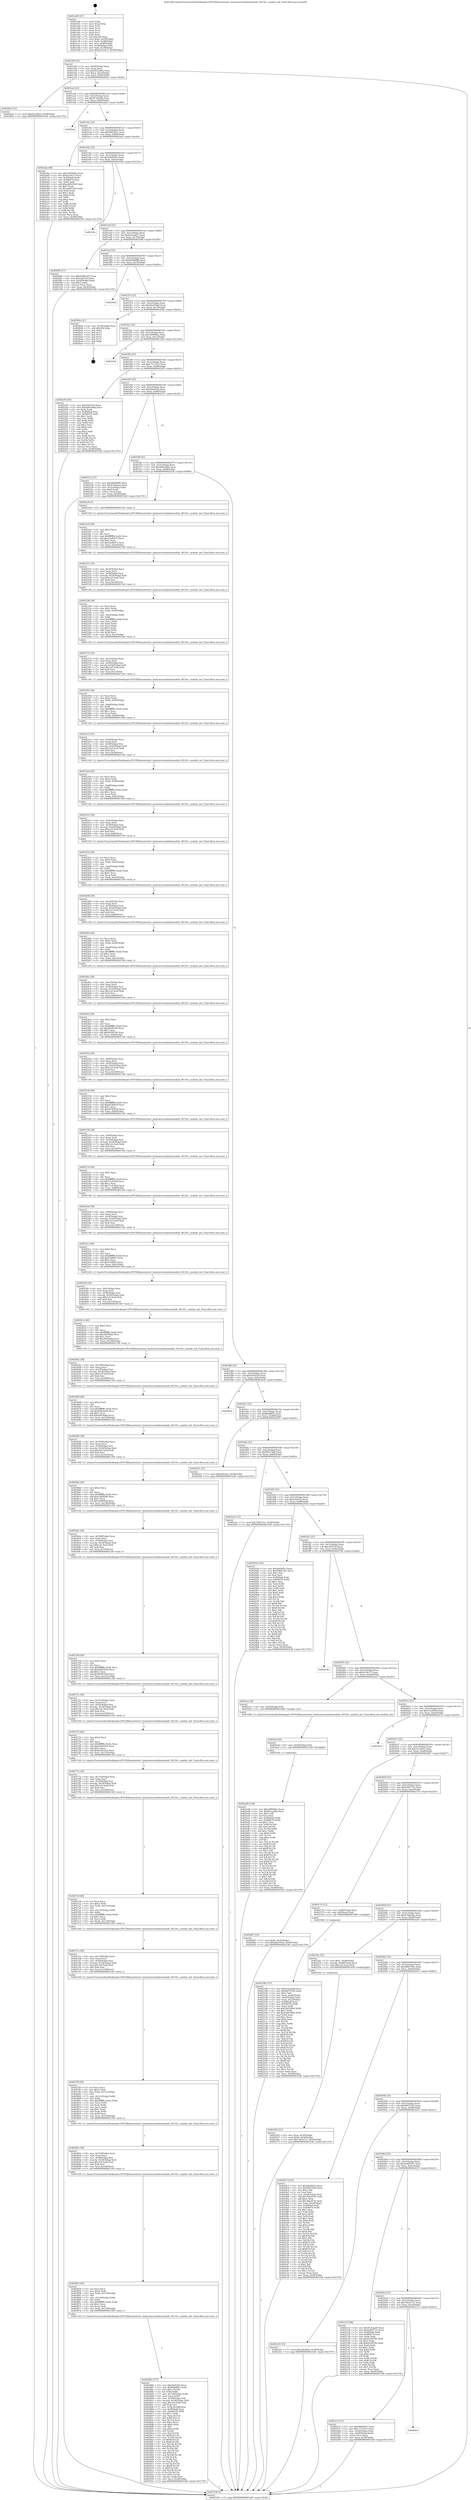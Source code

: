 digraph "0x401e60" {
  label = "0x401e60 (/mnt/c/Users/mathe/Desktop/tcc/POCII/binaries/extr_hashcatsrcmodulesmodule_00130.c_module_init_Final-ollvm.out::main(0))"
  labelloc = "t"
  node[shape=record]

  Entry [label="",width=0.3,height=0.3,shape=circle,fillcolor=black,style=filled]
  "0x401e8f" [label="{
     0x401e8f [23]\l
     | [instrs]\l
     &nbsp;&nbsp;0x401e8f \<+3\>: mov -0x58(%rbp),%eax\l
     &nbsp;&nbsp;0x401e92 \<+2\>: mov %eax,%ecx\l
     &nbsp;&nbsp;0x401e94 \<+6\>: sub $0x823a2f6d,%ecx\l
     &nbsp;&nbsp;0x401e9a \<+3\>: mov %eax,-0x5c(%rbp)\l
     &nbsp;&nbsp;0x401e9d \<+3\>: mov %ecx,-0x60(%rbp)\l
     &nbsp;&nbsp;0x401ea0 \<+6\>: je 0000000000402b5e \<main+0xcfe\>\l
  }"]
  "0x402b5e" [label="{
     0x402b5e [12]\l
     | [instrs]\l
     &nbsp;&nbsp;0x402b5e \<+7\>: movl $0x2ce3dfa5,-0x58(%rbp)\l
     &nbsp;&nbsp;0x402b65 \<+5\>: jmp 00000000004031d6 \<main+0x1376\>\l
  }"]
  "0x401ea6" [label="{
     0x401ea6 [22]\l
     | [instrs]\l
     &nbsp;&nbsp;0x401ea6 \<+5\>: jmp 0000000000401eab \<main+0x4b\>\l
     &nbsp;&nbsp;0x401eab \<+3\>: mov -0x5c(%rbp),%eax\l
     &nbsp;&nbsp;0x401eae \<+5\>: sub $0x913cbad9,%eax\l
     &nbsp;&nbsp;0x401eb3 \<+3\>: mov %eax,-0x64(%rbp)\l
     &nbsp;&nbsp;0x401eb6 \<+6\>: je 0000000000402baf \<main+0xd4f\>\l
  }"]
  Exit [label="",width=0.3,height=0.3,shape=circle,fillcolor=black,style=filled,peripheries=2]
  "0x402baf" [label="{
     0x402baf\l
  }", style=dashed]
  "0x401ebc" [label="{
     0x401ebc [22]\l
     | [instrs]\l
     &nbsp;&nbsp;0x401ebc \<+5\>: jmp 0000000000401ec1 \<main+0x61\>\l
     &nbsp;&nbsp;0x401ec1 \<+3\>: mov -0x5c(%rbp),%eax\l
     &nbsp;&nbsp;0x401ec4 \<+5\>: sub $0x996f5b51,%eax\l
     &nbsp;&nbsp;0x401ec9 \<+3\>: mov %eax,-0x68(%rbp)\l
     &nbsp;&nbsp;0x401ecc \<+6\>: je 0000000000402a6a \<main+0xc0a\>\l
  }"]
  "0x402ad4" [label="{
     0x402ad4 [138]\l
     | [instrs]\l
     &nbsp;&nbsp;0x402ad4 \<+5\>: mov $0xc690446a,%eax\l
     &nbsp;&nbsp;0x402ad9 \<+5\>: mov $0x823a2f6d,%ecx\l
     &nbsp;&nbsp;0x402ade \<+2\>: mov $0x1,%dl\l
     &nbsp;&nbsp;0x402ae0 \<+2\>: xor %esi,%esi\l
     &nbsp;&nbsp;0x402ae2 \<+8\>: mov 0x4060a8,%r8d\l
     &nbsp;&nbsp;0x402aea \<+8\>: mov 0x406070,%r9d\l
     &nbsp;&nbsp;0x402af2 \<+3\>: sub $0x1,%esi\l
     &nbsp;&nbsp;0x402af5 \<+3\>: mov %r8d,%r10d\l
     &nbsp;&nbsp;0x402af8 \<+3\>: add %esi,%r10d\l
     &nbsp;&nbsp;0x402afb \<+4\>: imul %r10d,%r8d\l
     &nbsp;&nbsp;0x402aff \<+4\>: and $0x1,%r8d\l
     &nbsp;&nbsp;0x402b03 \<+4\>: cmp $0x0,%r8d\l
     &nbsp;&nbsp;0x402b07 \<+4\>: sete %r11b\l
     &nbsp;&nbsp;0x402b0b \<+4\>: cmp $0xa,%r9d\l
     &nbsp;&nbsp;0x402b0f \<+3\>: setl %bl\l
     &nbsp;&nbsp;0x402b12 \<+3\>: mov %r11b,%r14b\l
     &nbsp;&nbsp;0x402b15 \<+4\>: xor $0xff,%r14b\l
     &nbsp;&nbsp;0x402b19 \<+3\>: mov %bl,%r15b\l
     &nbsp;&nbsp;0x402b1c \<+4\>: xor $0xff,%r15b\l
     &nbsp;&nbsp;0x402b20 \<+3\>: xor $0x1,%dl\l
     &nbsp;&nbsp;0x402b23 \<+3\>: mov %r14b,%r12b\l
     &nbsp;&nbsp;0x402b26 \<+4\>: and $0xff,%r12b\l
     &nbsp;&nbsp;0x402b2a \<+3\>: and %dl,%r11b\l
     &nbsp;&nbsp;0x402b2d \<+3\>: mov %r15b,%r13b\l
     &nbsp;&nbsp;0x402b30 \<+4\>: and $0xff,%r13b\l
     &nbsp;&nbsp;0x402b34 \<+2\>: and %dl,%bl\l
     &nbsp;&nbsp;0x402b36 \<+3\>: or %r11b,%r12b\l
     &nbsp;&nbsp;0x402b39 \<+3\>: or %bl,%r13b\l
     &nbsp;&nbsp;0x402b3c \<+3\>: xor %r13b,%r12b\l
     &nbsp;&nbsp;0x402b3f \<+3\>: or %r15b,%r14b\l
     &nbsp;&nbsp;0x402b42 \<+4\>: xor $0xff,%r14b\l
     &nbsp;&nbsp;0x402b46 \<+3\>: or $0x1,%dl\l
     &nbsp;&nbsp;0x402b49 \<+3\>: and %dl,%r14b\l
     &nbsp;&nbsp;0x402b4c \<+3\>: or %r14b,%r12b\l
     &nbsp;&nbsp;0x402b4f \<+4\>: test $0x1,%r12b\l
     &nbsp;&nbsp;0x402b53 \<+3\>: cmovne %ecx,%eax\l
     &nbsp;&nbsp;0x402b56 \<+3\>: mov %eax,-0x58(%rbp)\l
     &nbsp;&nbsp;0x402b59 \<+5\>: jmp 00000000004031d6 \<main+0x1376\>\l
  }"]
  "0x402a6a" [label="{
     0x402a6a [88]\l
     | [instrs]\l
     &nbsp;&nbsp;0x402a6a \<+5\>: mov $0xc690446a,%eax\l
     &nbsp;&nbsp;0x402a6f \<+5\>: mov $0xd1e4c57,%ecx\l
     &nbsp;&nbsp;0x402a74 \<+7\>: mov 0x4060a8,%edx\l
     &nbsp;&nbsp;0x402a7b \<+7\>: mov 0x406070,%esi\l
     &nbsp;&nbsp;0x402a82 \<+2\>: mov %edx,%edi\l
     &nbsp;&nbsp;0x402a84 \<+6\>: add $0xa4401926,%edi\l
     &nbsp;&nbsp;0x402a8a \<+3\>: sub $0x1,%edi\l
     &nbsp;&nbsp;0x402a8d \<+6\>: sub $0xa4401926,%edi\l
     &nbsp;&nbsp;0x402a93 \<+3\>: imul %edi,%edx\l
     &nbsp;&nbsp;0x402a96 \<+3\>: and $0x1,%edx\l
     &nbsp;&nbsp;0x402a99 \<+3\>: cmp $0x0,%edx\l
     &nbsp;&nbsp;0x402a9c \<+4\>: sete %r8b\l
     &nbsp;&nbsp;0x402aa0 \<+3\>: cmp $0xa,%esi\l
     &nbsp;&nbsp;0x402aa3 \<+4\>: setl %r9b\l
     &nbsp;&nbsp;0x402aa7 \<+3\>: mov %r8b,%r10b\l
     &nbsp;&nbsp;0x402aaa \<+3\>: and %r9b,%r10b\l
     &nbsp;&nbsp;0x402aad \<+3\>: xor %r9b,%r8b\l
     &nbsp;&nbsp;0x402ab0 \<+3\>: or %r8b,%r10b\l
     &nbsp;&nbsp;0x402ab3 \<+4\>: test $0x1,%r10b\l
     &nbsp;&nbsp;0x402ab7 \<+3\>: cmovne %ecx,%eax\l
     &nbsp;&nbsp;0x402aba \<+3\>: mov %eax,-0x58(%rbp)\l
     &nbsp;&nbsp;0x402abd \<+5\>: jmp 00000000004031d6 \<main+0x1376\>\l
  }"]
  "0x401ed2" [label="{
     0x401ed2 [22]\l
     | [instrs]\l
     &nbsp;&nbsp;0x401ed2 \<+5\>: jmp 0000000000401ed7 \<main+0x77\>\l
     &nbsp;&nbsp;0x401ed7 \<+3\>: mov -0x5c(%rbp),%eax\l
     &nbsp;&nbsp;0x401eda \<+5\>: sub $0xa9ef442c,%eax\l
     &nbsp;&nbsp;0x401edf \<+3\>: mov %eax,-0x6c(%rbp)\l
     &nbsp;&nbsp;0x401ee2 \<+6\>: je 000000000040319e \<main+0x133e\>\l
  }"]
  "0x402acb" [label="{
     0x402acb [9]\l
     | [instrs]\l
     &nbsp;&nbsp;0x402acb \<+4\>: mov -0x50(%rbp),%rdi\l
     &nbsp;&nbsp;0x402acf \<+5\>: call 0000000000401030 \<free@plt\>\l
     | [calls]\l
     &nbsp;&nbsp;0x401030 \{1\} (unknown)\l
  }"]
  "0x40319e" [label="{
     0x40319e\l
  }", style=dashed]
  "0x401ee8" [label="{
     0x401ee8 [22]\l
     | [instrs]\l
     &nbsp;&nbsp;0x401ee8 \<+5\>: jmp 0000000000401eed \<main+0x8d\>\l
     &nbsp;&nbsp;0x401eed \<+3\>: mov -0x5c(%rbp),%eax\l
     &nbsp;&nbsp;0x401ef0 \<+5\>: sub $0xb3e2a0c7,%eax\l
     &nbsp;&nbsp;0x401ef5 \<+3\>: mov %eax,-0x70(%rbp)\l
     &nbsp;&nbsp;0x401ef8 \<+6\>: je 00000000004020f0 \<main+0x290\>\l
  }"]
  "0x402882" [label="{
     0x402882 [175]\l
     | [instrs]\l
     &nbsp;&nbsp;0x402882 \<+5\>: mov $0xf3a81fc0,%ecx\l
     &nbsp;&nbsp;0x402887 \<+5\>: mov $0xf60df85a,%edx\l
     &nbsp;&nbsp;0x40288c \<+3\>: mov $0x1,%r10b\l
     &nbsp;&nbsp;0x40288f \<+3\>: xor %r8d,%r8d\l
     &nbsp;&nbsp;0x402892 \<+7\>: mov -0x128(%rbp),%r9d\l
     &nbsp;&nbsp;0x402899 \<+4\>: imul %eax,%r9d\l
     &nbsp;&nbsp;0x40289d \<+4\>: mov -0x50(%rbp),%rsi\l
     &nbsp;&nbsp;0x4028a1 \<+4\>: movslq -0x54(%rbp),%rdi\l
     &nbsp;&nbsp;0x4028a5 \<+7\>: imul $0x1e0,%rdi,%rdi\l
     &nbsp;&nbsp;0x4028ac \<+3\>: add %rdi,%rsi\l
     &nbsp;&nbsp;0x4028af \<+7\>: mov %r9d,0x1d8(%rsi)\l
     &nbsp;&nbsp;0x4028b6 \<+7\>: mov 0x4060a8,%eax\l
     &nbsp;&nbsp;0x4028bd \<+8\>: mov 0x406070,%r9d\l
     &nbsp;&nbsp;0x4028c5 \<+4\>: sub $0x1,%r8d\l
     &nbsp;&nbsp;0x4028c9 \<+3\>: mov %eax,%r11d\l
     &nbsp;&nbsp;0x4028cc \<+3\>: add %r8d,%r11d\l
     &nbsp;&nbsp;0x4028cf \<+4\>: imul %r11d,%eax\l
     &nbsp;&nbsp;0x4028d3 \<+3\>: and $0x1,%eax\l
     &nbsp;&nbsp;0x4028d6 \<+3\>: cmp $0x0,%eax\l
     &nbsp;&nbsp;0x4028d9 \<+3\>: sete %bl\l
     &nbsp;&nbsp;0x4028dc \<+4\>: cmp $0xa,%r9d\l
     &nbsp;&nbsp;0x4028e0 \<+4\>: setl %r14b\l
     &nbsp;&nbsp;0x4028e4 \<+3\>: mov %bl,%r15b\l
     &nbsp;&nbsp;0x4028e7 \<+4\>: xor $0xff,%r15b\l
     &nbsp;&nbsp;0x4028eb \<+3\>: mov %r14b,%r12b\l
     &nbsp;&nbsp;0x4028ee \<+4\>: xor $0xff,%r12b\l
     &nbsp;&nbsp;0x4028f2 \<+4\>: xor $0x0,%r10b\l
     &nbsp;&nbsp;0x4028f6 \<+3\>: mov %r15b,%r13b\l
     &nbsp;&nbsp;0x4028f9 \<+4\>: and $0x0,%r13b\l
     &nbsp;&nbsp;0x4028fd \<+3\>: and %r10b,%bl\l
     &nbsp;&nbsp;0x402900 \<+3\>: mov %r12b,%al\l
     &nbsp;&nbsp;0x402903 \<+2\>: and $0x0,%al\l
     &nbsp;&nbsp;0x402905 \<+3\>: and %r10b,%r14b\l
     &nbsp;&nbsp;0x402908 \<+3\>: or %bl,%r13b\l
     &nbsp;&nbsp;0x40290b \<+3\>: or %r14b,%al\l
     &nbsp;&nbsp;0x40290e \<+3\>: xor %al,%r13b\l
     &nbsp;&nbsp;0x402911 \<+3\>: or %r12b,%r15b\l
     &nbsp;&nbsp;0x402914 \<+4\>: xor $0xff,%r15b\l
     &nbsp;&nbsp;0x402918 \<+4\>: or $0x0,%r10b\l
     &nbsp;&nbsp;0x40291c \<+3\>: and %r10b,%r15b\l
     &nbsp;&nbsp;0x40291f \<+3\>: or %r15b,%r13b\l
     &nbsp;&nbsp;0x402922 \<+4\>: test $0x1,%r13b\l
     &nbsp;&nbsp;0x402926 \<+3\>: cmovne %edx,%ecx\l
     &nbsp;&nbsp;0x402929 \<+3\>: mov %ecx,-0x58(%rbp)\l
     &nbsp;&nbsp;0x40292c \<+5\>: jmp 00000000004031d6 \<main+0x1376\>\l
  }"]
  "0x4020f0" [label="{
     0x4020f0 [27]\l
     | [instrs]\l
     &nbsp;&nbsp;0x4020f0 \<+5\>: mov $0x6e060107,%eax\l
     &nbsp;&nbsp;0x4020f5 \<+5\>: mov $0xcdd535f,%ecx\l
     &nbsp;&nbsp;0x4020fa \<+3\>: mov -0x30(%rbp),%edx\l
     &nbsp;&nbsp;0x4020fd \<+3\>: cmp $0x2,%edx\l
     &nbsp;&nbsp;0x402100 \<+3\>: cmovne %ecx,%eax\l
     &nbsp;&nbsp;0x402103 \<+3\>: mov %eax,-0x58(%rbp)\l
     &nbsp;&nbsp;0x402106 \<+5\>: jmp 00000000004031d6 \<main+0x1376\>\l
  }"]
  "0x401efe" [label="{
     0x401efe [22]\l
     | [instrs]\l
     &nbsp;&nbsp;0x401efe \<+5\>: jmp 0000000000401f03 \<main+0xa3\>\l
     &nbsp;&nbsp;0x401f03 \<+3\>: mov -0x5c(%rbp),%eax\l
     &nbsp;&nbsp;0x401f06 \<+5\>: sub $0xb85bf088,%eax\l
     &nbsp;&nbsp;0x401f0b \<+3\>: mov %eax,-0x74(%rbp)\l
     &nbsp;&nbsp;0x401f0e \<+6\>: je 0000000000402b6a \<main+0xd0a\>\l
  }"]
  "0x4031d6" [label="{
     0x4031d6 [5]\l
     | [instrs]\l
     &nbsp;&nbsp;0x4031d6 \<+5\>: jmp 0000000000401e8f \<main+0x2f\>\l
  }"]
  "0x401e60" [label="{
     0x401e60 [47]\l
     | [instrs]\l
     &nbsp;&nbsp;0x401e60 \<+1\>: push %rbp\l
     &nbsp;&nbsp;0x401e61 \<+3\>: mov %rsp,%rbp\l
     &nbsp;&nbsp;0x401e64 \<+2\>: push %r15\l
     &nbsp;&nbsp;0x401e66 \<+2\>: push %r14\l
     &nbsp;&nbsp;0x401e68 \<+2\>: push %r13\l
     &nbsp;&nbsp;0x401e6a \<+2\>: push %r12\l
     &nbsp;&nbsp;0x401e6c \<+1\>: push %rbx\l
     &nbsp;&nbsp;0x401e6d \<+7\>: sub $0x168,%rsp\l
     &nbsp;&nbsp;0x401e74 \<+7\>: movl $0x0,-0x34(%rbp)\l
     &nbsp;&nbsp;0x401e7b \<+3\>: mov %edi,-0x38(%rbp)\l
     &nbsp;&nbsp;0x401e7e \<+4\>: mov %rsi,-0x40(%rbp)\l
     &nbsp;&nbsp;0x401e82 \<+3\>: mov -0x38(%rbp),%edi\l
     &nbsp;&nbsp;0x401e85 \<+3\>: mov %edi,-0x30(%rbp)\l
     &nbsp;&nbsp;0x401e88 \<+7\>: movl $0xb3e2a0c7,-0x58(%rbp)\l
  }"]
  "0x402854" [label="{
     0x402854 [46]\l
     | [instrs]\l
     &nbsp;&nbsp;0x402854 \<+2\>: xor %ecx,%ecx\l
     &nbsp;&nbsp;0x402856 \<+5\>: mov $0x2,%edx\l
     &nbsp;&nbsp;0x40285b \<+6\>: mov %edx,-0x124(%rbp)\l
     &nbsp;&nbsp;0x402861 \<+1\>: cltd\l
     &nbsp;&nbsp;0x402862 \<+7\>: mov -0x124(%rbp),%r8d\l
     &nbsp;&nbsp;0x402869 \<+3\>: idiv %r8d\l
     &nbsp;&nbsp;0x40286c \<+6\>: imul $0xfffffffe,%edx,%edx\l
     &nbsp;&nbsp;0x402872 \<+3\>: sub $0x1,%ecx\l
     &nbsp;&nbsp;0x402875 \<+2\>: sub %ecx,%edx\l
     &nbsp;&nbsp;0x402877 \<+6\>: mov %edx,-0x128(%rbp)\l
     &nbsp;&nbsp;0x40287d \<+5\>: call 0000000000401160 \<next_i\>\l
     | [calls]\l
     &nbsp;&nbsp;0x401160 \{1\} (/mnt/c/Users/mathe/Desktop/tcc/POCII/binaries/extr_hashcatsrcmodulesmodule_00130.c_module_init_Final-ollvm.out::next_i)\l
  }"]
  "0x402b6a" [label="{
     0x402b6a\l
  }", style=dashed]
  "0x401f14" [label="{
     0x401f14 [22]\l
     | [instrs]\l
     &nbsp;&nbsp;0x401f14 \<+5\>: jmp 0000000000401f19 \<main+0xb9\>\l
     &nbsp;&nbsp;0x401f19 \<+3\>: mov -0x5c(%rbp),%eax\l
     &nbsp;&nbsp;0x401f1c \<+5\>: sub $0xbbed76e6,%eax\l
     &nbsp;&nbsp;0x401f21 \<+3\>: mov %eax,-0x78(%rbp)\l
     &nbsp;&nbsp;0x401f24 \<+6\>: je 0000000000402b9a \<main+0xd3a\>\l
  }"]
  "0x40282e" [label="{
     0x40282e [38]\l
     | [instrs]\l
     &nbsp;&nbsp;0x40282e \<+6\>: mov -0x120(%rbp),%ecx\l
     &nbsp;&nbsp;0x402834 \<+3\>: imul %eax,%ecx\l
     &nbsp;&nbsp;0x402837 \<+4\>: mov -0x50(%rbp),%rsi\l
     &nbsp;&nbsp;0x40283b \<+4\>: movslq -0x54(%rbp),%rdi\l
     &nbsp;&nbsp;0x40283f \<+7\>: imul $0x1e0,%rdi,%rdi\l
     &nbsp;&nbsp;0x402846 \<+3\>: add %rdi,%rsi\l
     &nbsp;&nbsp;0x402849 \<+6\>: mov %ecx,0x1d4(%rsi)\l
     &nbsp;&nbsp;0x40284f \<+5\>: call 0000000000401160 \<next_i\>\l
     | [calls]\l
     &nbsp;&nbsp;0x401160 \{1\} (/mnt/c/Users/mathe/Desktop/tcc/POCII/binaries/extr_hashcatsrcmodulesmodule_00130.c_module_init_Final-ollvm.out::next_i)\l
  }"]
  "0x402b9a" [label="{
     0x402b9a [21]\l
     | [instrs]\l
     &nbsp;&nbsp;0x402b9a \<+3\>: mov -0x34(%rbp),%eax\l
     &nbsp;&nbsp;0x402b9d \<+7\>: add $0x168,%rsp\l
     &nbsp;&nbsp;0x402ba4 \<+1\>: pop %rbx\l
     &nbsp;&nbsp;0x402ba5 \<+2\>: pop %r12\l
     &nbsp;&nbsp;0x402ba7 \<+2\>: pop %r13\l
     &nbsp;&nbsp;0x402ba9 \<+2\>: pop %r14\l
     &nbsp;&nbsp;0x402bab \<+2\>: pop %r15\l
     &nbsp;&nbsp;0x402bad \<+1\>: pop %rbp\l
     &nbsp;&nbsp;0x402bae \<+1\>: ret\l
  }"]
  "0x401f2a" [label="{
     0x401f2a [22]\l
     | [instrs]\l
     &nbsp;&nbsp;0x401f2a \<+5\>: jmp 0000000000401f2f \<main+0xcf\>\l
     &nbsp;&nbsp;0x401f2f \<+3\>: mov -0x5c(%rbp),%eax\l
     &nbsp;&nbsp;0x401f32 \<+5\>: sub $0xc690446a,%eax\l
     &nbsp;&nbsp;0x401f37 \<+3\>: mov %eax,-0x7c(%rbp)\l
     &nbsp;&nbsp;0x401f3a \<+6\>: je 00000000004031bd \<main+0x135d\>\l
  }"]
  "0x4027f4" [label="{
     0x4027f4 [58]\l
     | [instrs]\l
     &nbsp;&nbsp;0x4027f4 \<+2\>: xor %ecx,%ecx\l
     &nbsp;&nbsp;0x4027f6 \<+5\>: mov $0x2,%edx\l
     &nbsp;&nbsp;0x4027fb \<+6\>: mov %edx,-0x11c(%rbp)\l
     &nbsp;&nbsp;0x402801 \<+1\>: cltd\l
     &nbsp;&nbsp;0x402802 \<+7\>: mov -0x11c(%rbp),%r8d\l
     &nbsp;&nbsp;0x402809 \<+3\>: idiv %r8d\l
     &nbsp;&nbsp;0x40280c \<+6\>: imul $0xfffffffe,%edx,%edx\l
     &nbsp;&nbsp;0x402812 \<+3\>: mov %ecx,%r9d\l
     &nbsp;&nbsp;0x402815 \<+3\>: sub %edx,%r9d\l
     &nbsp;&nbsp;0x402818 \<+2\>: mov %ecx,%edx\l
     &nbsp;&nbsp;0x40281a \<+3\>: sub $0x1,%edx\l
     &nbsp;&nbsp;0x40281d \<+3\>: add %edx,%r9d\l
     &nbsp;&nbsp;0x402820 \<+3\>: sub %r9d,%ecx\l
     &nbsp;&nbsp;0x402823 \<+6\>: mov %ecx,-0x120(%rbp)\l
     &nbsp;&nbsp;0x402829 \<+5\>: call 0000000000401160 \<next_i\>\l
     | [calls]\l
     &nbsp;&nbsp;0x401160 \{1\} (/mnt/c/Users/mathe/Desktop/tcc/POCII/binaries/extr_hashcatsrcmodulesmodule_00130.c_module_init_Final-ollvm.out::next_i)\l
  }"]
  "0x4031bd" [label="{
     0x4031bd\l
  }", style=dashed]
  "0x401f40" [label="{
     0x401f40 [22]\l
     | [instrs]\l
     &nbsp;&nbsp;0x401f40 \<+5\>: jmp 0000000000401f45 \<main+0xe5\>\l
     &nbsp;&nbsp;0x401f45 \<+3\>: mov -0x5c(%rbp),%eax\l
     &nbsp;&nbsp;0x401f48 \<+5\>: sub $0xc717c012,%eax\l
     &nbsp;&nbsp;0x401f4d \<+3\>: mov %eax,-0x80(%rbp)\l
     &nbsp;&nbsp;0x401f50 \<+6\>: je 0000000000402295 \<main+0x435\>\l
  }"]
  "0x4027ce" [label="{
     0x4027ce [38]\l
     | [instrs]\l
     &nbsp;&nbsp;0x4027ce \<+6\>: mov -0x118(%rbp),%ecx\l
     &nbsp;&nbsp;0x4027d4 \<+3\>: imul %eax,%ecx\l
     &nbsp;&nbsp;0x4027d7 \<+4\>: mov -0x50(%rbp),%rsi\l
     &nbsp;&nbsp;0x4027db \<+4\>: movslq -0x54(%rbp),%rdi\l
     &nbsp;&nbsp;0x4027df \<+7\>: imul $0x1e0,%rdi,%rdi\l
     &nbsp;&nbsp;0x4027e6 \<+3\>: add %rdi,%rsi\l
     &nbsp;&nbsp;0x4027e9 \<+6\>: mov %ecx,0x1d0(%rsi)\l
     &nbsp;&nbsp;0x4027ef \<+5\>: call 0000000000401160 \<next_i\>\l
     | [calls]\l
     &nbsp;&nbsp;0x401160 \{1\} (/mnt/c/Users/mathe/Desktop/tcc/POCII/binaries/extr_hashcatsrcmodulesmodule_00130.c_module_init_Final-ollvm.out::next_i)\l
  }"]
  "0x402295" [label="{
     0x402295 [83]\l
     | [instrs]\l
     &nbsp;&nbsp;0x402295 \<+5\>: mov $0xf3a81fc0,%eax\l
     &nbsp;&nbsp;0x40229a \<+5\>: mov $0xdd0ea66d,%ecx\l
     &nbsp;&nbsp;0x40229f \<+2\>: xor %edx,%edx\l
     &nbsp;&nbsp;0x4022a1 \<+7\>: mov 0x4060a8,%esi\l
     &nbsp;&nbsp;0x4022a8 \<+7\>: mov 0x406070,%edi\l
     &nbsp;&nbsp;0x4022af \<+3\>: sub $0x1,%edx\l
     &nbsp;&nbsp;0x4022b2 \<+3\>: mov %esi,%r8d\l
     &nbsp;&nbsp;0x4022b5 \<+3\>: add %edx,%r8d\l
     &nbsp;&nbsp;0x4022b8 \<+4\>: imul %r8d,%esi\l
     &nbsp;&nbsp;0x4022bc \<+3\>: and $0x1,%esi\l
     &nbsp;&nbsp;0x4022bf \<+3\>: cmp $0x0,%esi\l
     &nbsp;&nbsp;0x4022c2 \<+4\>: sete %r9b\l
     &nbsp;&nbsp;0x4022c6 \<+3\>: cmp $0xa,%edi\l
     &nbsp;&nbsp;0x4022c9 \<+4\>: setl %r10b\l
     &nbsp;&nbsp;0x4022cd \<+3\>: mov %r9b,%r11b\l
     &nbsp;&nbsp;0x4022d0 \<+3\>: and %r10b,%r11b\l
     &nbsp;&nbsp;0x4022d3 \<+3\>: xor %r10b,%r9b\l
     &nbsp;&nbsp;0x4022d6 \<+3\>: or %r9b,%r11b\l
     &nbsp;&nbsp;0x4022d9 \<+4\>: test $0x1,%r11b\l
     &nbsp;&nbsp;0x4022dd \<+3\>: cmovne %ecx,%eax\l
     &nbsp;&nbsp;0x4022e0 \<+3\>: mov %eax,-0x58(%rbp)\l
     &nbsp;&nbsp;0x4022e3 \<+5\>: jmp 00000000004031d6 \<main+0x1376\>\l
  }"]
  "0x401f56" [label="{
     0x401f56 [25]\l
     | [instrs]\l
     &nbsp;&nbsp;0x401f56 \<+5\>: jmp 0000000000401f5b \<main+0xfb\>\l
     &nbsp;&nbsp;0x401f5b \<+3\>: mov -0x5c(%rbp),%eax\l
     &nbsp;&nbsp;0x401f5e \<+5\>: sub $0xcbfe40a9,%eax\l
     &nbsp;&nbsp;0x401f63 \<+6\>: mov %eax,-0x84(%rbp)\l
     &nbsp;&nbsp;0x401f69 \<+6\>: je 0000000000402231 \<main+0x3d1\>\l
  }"]
  "0x4027a0" [label="{
     0x4027a0 [46]\l
     | [instrs]\l
     &nbsp;&nbsp;0x4027a0 \<+2\>: xor %ecx,%ecx\l
     &nbsp;&nbsp;0x4027a2 \<+5\>: mov $0x2,%edx\l
     &nbsp;&nbsp;0x4027a7 \<+6\>: mov %edx,-0x114(%rbp)\l
     &nbsp;&nbsp;0x4027ad \<+1\>: cltd\l
     &nbsp;&nbsp;0x4027ae \<+7\>: mov -0x114(%rbp),%r8d\l
     &nbsp;&nbsp;0x4027b5 \<+3\>: idiv %r8d\l
     &nbsp;&nbsp;0x4027b8 \<+6\>: imul $0xfffffffe,%edx,%edx\l
     &nbsp;&nbsp;0x4027be \<+3\>: sub $0x1,%ecx\l
     &nbsp;&nbsp;0x4027c1 \<+2\>: sub %ecx,%edx\l
     &nbsp;&nbsp;0x4027c3 \<+6\>: mov %edx,-0x118(%rbp)\l
     &nbsp;&nbsp;0x4027c9 \<+5\>: call 0000000000401160 \<next_i\>\l
     | [calls]\l
     &nbsp;&nbsp;0x401160 \{1\} (/mnt/c/Users/mathe/Desktop/tcc/POCII/binaries/extr_hashcatsrcmodulesmodule_00130.c_module_init_Final-ollvm.out::next_i)\l
  }"]
  "0x402231" [label="{
     0x402231 [27]\l
     | [instrs]\l
     &nbsp;&nbsp;0x402231 \<+5\>: mov $0xb85bf088,%eax\l
     &nbsp;&nbsp;0x402236 \<+5\>: mov $0x47d4edee,%ecx\l
     &nbsp;&nbsp;0x40223b \<+3\>: mov -0x2c(%rbp),%edx\l
     &nbsp;&nbsp;0x40223e \<+3\>: cmp $0x0,%edx\l
     &nbsp;&nbsp;0x402241 \<+3\>: cmove %ecx,%eax\l
     &nbsp;&nbsp;0x402244 \<+3\>: mov %eax,-0x58(%rbp)\l
     &nbsp;&nbsp;0x402247 \<+5\>: jmp 00000000004031d6 \<main+0x1376\>\l
  }"]
  "0x401f6f" [label="{
     0x401f6f [25]\l
     | [instrs]\l
     &nbsp;&nbsp;0x401f6f \<+5\>: jmp 0000000000401f74 \<main+0x114\>\l
     &nbsp;&nbsp;0x401f74 \<+3\>: mov -0x5c(%rbp),%eax\l
     &nbsp;&nbsp;0x401f77 \<+5\>: sub $0xdd0ea66d,%eax\l
     &nbsp;&nbsp;0x401f7c \<+6\>: mov %eax,-0x88(%rbp)\l
     &nbsp;&nbsp;0x401f82 \<+6\>: je 00000000004022e8 \<main+0x488\>\l
  }"]
  "0x40277a" [label="{
     0x40277a [38]\l
     | [instrs]\l
     &nbsp;&nbsp;0x40277a \<+6\>: mov -0x110(%rbp),%ecx\l
     &nbsp;&nbsp;0x402780 \<+3\>: imul %eax,%ecx\l
     &nbsp;&nbsp;0x402783 \<+4\>: mov -0x50(%rbp),%rsi\l
     &nbsp;&nbsp;0x402787 \<+4\>: movslq -0x54(%rbp),%rdi\l
     &nbsp;&nbsp;0x40278b \<+7\>: imul $0x1e0,%rdi,%rdi\l
     &nbsp;&nbsp;0x402792 \<+3\>: add %rdi,%rsi\l
     &nbsp;&nbsp;0x402795 \<+6\>: mov %ecx,0x198(%rsi)\l
     &nbsp;&nbsp;0x40279b \<+5\>: call 0000000000401160 \<next_i\>\l
     | [calls]\l
     &nbsp;&nbsp;0x401160 \{1\} (/mnt/c/Users/mathe/Desktop/tcc/POCII/binaries/extr_hashcatsrcmodulesmodule_00130.c_module_init_Final-ollvm.out::next_i)\l
  }"]
  "0x4022e8" [label="{
     0x4022e8 [5]\l
     | [instrs]\l
     &nbsp;&nbsp;0x4022e8 \<+5\>: call 0000000000401160 \<next_i\>\l
     | [calls]\l
     &nbsp;&nbsp;0x401160 \{1\} (/mnt/c/Users/mathe/Desktop/tcc/POCII/binaries/extr_hashcatsrcmodulesmodule_00130.c_module_init_Final-ollvm.out::next_i)\l
  }"]
  "0x401f88" [label="{
     0x401f88 [25]\l
     | [instrs]\l
     &nbsp;&nbsp;0x401f88 \<+5\>: jmp 0000000000401f8d \<main+0x12d\>\l
     &nbsp;&nbsp;0x401f8d \<+3\>: mov -0x5c(%rbp),%eax\l
     &nbsp;&nbsp;0x401f90 \<+5\>: sub $0xf3a81fc0,%eax\l
     &nbsp;&nbsp;0x401f95 \<+6\>: mov %eax,-0x8c(%rbp)\l
     &nbsp;&nbsp;0x401f9b \<+6\>: je 0000000000402bcb \<main+0xd6b\>\l
  }"]
  "0x402752" [label="{
     0x402752 [40]\l
     | [instrs]\l
     &nbsp;&nbsp;0x402752 \<+5\>: mov $0x2,%ecx\l
     &nbsp;&nbsp;0x402757 \<+1\>: cltd\l
     &nbsp;&nbsp;0x402758 \<+2\>: idiv %ecx\l
     &nbsp;&nbsp;0x40275a \<+6\>: imul $0xfffffffe,%edx,%ecx\l
     &nbsp;&nbsp;0x402760 \<+6\>: sub $0xb5561f22,%ecx\l
     &nbsp;&nbsp;0x402766 \<+3\>: add $0x1,%ecx\l
     &nbsp;&nbsp;0x402769 \<+6\>: add $0xb5561f22,%ecx\l
     &nbsp;&nbsp;0x40276f \<+6\>: mov %ecx,-0x110(%rbp)\l
     &nbsp;&nbsp;0x402775 \<+5\>: call 0000000000401160 \<next_i\>\l
     | [calls]\l
     &nbsp;&nbsp;0x401160 \{1\} (/mnt/c/Users/mathe/Desktop/tcc/POCII/binaries/extr_hashcatsrcmodulesmodule_00130.c_module_init_Final-ollvm.out::next_i)\l
  }"]
  "0x402bcb" [label="{
     0x402bcb\l
  }", style=dashed]
  "0x401fa1" [label="{
     0x401fa1 [25]\l
     | [instrs]\l
     &nbsp;&nbsp;0x401fa1 \<+5\>: jmp 0000000000401fa6 \<main+0x146\>\l
     &nbsp;&nbsp;0x401fa6 \<+3\>: mov -0x5c(%rbp),%eax\l
     &nbsp;&nbsp;0x401fa9 \<+5\>: sub $0xf60df85a,%eax\l
     &nbsp;&nbsp;0x401fae \<+6\>: mov %eax,-0x90(%rbp)\l
     &nbsp;&nbsp;0x401fb4 \<+6\>: je 0000000000402931 \<main+0xad1\>\l
  }"]
  "0x40272c" [label="{
     0x40272c [38]\l
     | [instrs]\l
     &nbsp;&nbsp;0x40272c \<+6\>: mov -0x10c(%rbp),%ecx\l
     &nbsp;&nbsp;0x402732 \<+3\>: imul %eax,%ecx\l
     &nbsp;&nbsp;0x402735 \<+4\>: mov -0x50(%rbp),%rsi\l
     &nbsp;&nbsp;0x402739 \<+4\>: movslq -0x54(%rbp),%rdi\l
     &nbsp;&nbsp;0x40273d \<+7\>: imul $0x1e0,%rdi,%rdi\l
     &nbsp;&nbsp;0x402744 \<+3\>: add %rdi,%rsi\l
     &nbsp;&nbsp;0x402747 \<+6\>: mov %ecx,0x194(%rsi)\l
     &nbsp;&nbsp;0x40274d \<+5\>: call 0000000000401160 \<next_i\>\l
     | [calls]\l
     &nbsp;&nbsp;0x401160 \{1\} (/mnt/c/Users/mathe/Desktop/tcc/POCII/binaries/extr_hashcatsrcmodulesmodule_00130.c_module_init_Final-ollvm.out::next_i)\l
  }"]
  "0x402931" [label="{
     0x402931 [12]\l
     | [instrs]\l
     &nbsp;&nbsp;0x402931 \<+7\>: movl $0xae95c62,-0x58(%rbp)\l
     &nbsp;&nbsp;0x402938 \<+5\>: jmp 00000000004031d6 \<main+0x1376\>\l
  }"]
  "0x401fba" [label="{
     0x401fba [25]\l
     | [instrs]\l
     &nbsp;&nbsp;0x401fba \<+5\>: jmp 0000000000401fbf \<main+0x15f\>\l
     &nbsp;&nbsp;0x401fbf \<+3\>: mov -0x5c(%rbp),%eax\l
     &nbsp;&nbsp;0x401fc2 \<+5\>: sub $0xf9d374d0,%eax\l
     &nbsp;&nbsp;0x401fc7 \<+6\>: mov %eax,-0x94(%rbp)\l
     &nbsp;&nbsp;0x401fcd \<+6\>: je 0000000000402a5e \<main+0xbfe\>\l
  }"]
  "0x402704" [label="{
     0x402704 [40]\l
     | [instrs]\l
     &nbsp;&nbsp;0x402704 \<+5\>: mov $0x2,%ecx\l
     &nbsp;&nbsp;0x402709 \<+1\>: cltd\l
     &nbsp;&nbsp;0x40270a \<+2\>: idiv %ecx\l
     &nbsp;&nbsp;0x40270c \<+6\>: imul $0xfffffffe,%edx,%ecx\l
     &nbsp;&nbsp;0x402712 \<+6\>: sub $0x60d97be0,%ecx\l
     &nbsp;&nbsp;0x402718 \<+3\>: add $0x1,%ecx\l
     &nbsp;&nbsp;0x40271b \<+6\>: add $0x60d97be0,%ecx\l
     &nbsp;&nbsp;0x402721 \<+6\>: mov %ecx,-0x10c(%rbp)\l
     &nbsp;&nbsp;0x402727 \<+5\>: call 0000000000401160 \<next_i\>\l
     | [calls]\l
     &nbsp;&nbsp;0x401160 \{1\} (/mnt/c/Users/mathe/Desktop/tcc/POCII/binaries/extr_hashcatsrcmodulesmodule_00130.c_module_init_Final-ollvm.out::next_i)\l
  }"]
  "0x402a5e" [label="{
     0x402a5e [12]\l
     | [instrs]\l
     &nbsp;&nbsp;0x402a5e \<+7\>: movl $0x7402e7a7,-0x58(%rbp)\l
     &nbsp;&nbsp;0x402a65 \<+5\>: jmp 00000000004031d6 \<main+0x1376\>\l
  }"]
  "0x401fd3" [label="{
     0x401fd3 [25]\l
     | [instrs]\l
     &nbsp;&nbsp;0x401fd3 \<+5\>: jmp 0000000000401fd8 \<main+0x178\>\l
     &nbsp;&nbsp;0x401fd8 \<+3\>: mov -0x5c(%rbp),%eax\l
     &nbsp;&nbsp;0x401fdb \<+5\>: sub $0xae95c62,%eax\l
     &nbsp;&nbsp;0x401fe0 \<+6\>: mov %eax,-0x98(%rbp)\l
     &nbsp;&nbsp;0x401fe6 \<+6\>: je 000000000040293d \<main+0xadd\>\l
  }"]
  "0x4026de" [label="{
     0x4026de [38]\l
     | [instrs]\l
     &nbsp;&nbsp;0x4026de \<+6\>: mov -0x108(%rbp),%ecx\l
     &nbsp;&nbsp;0x4026e4 \<+3\>: imul %eax,%ecx\l
     &nbsp;&nbsp;0x4026e7 \<+4\>: mov -0x50(%rbp),%rsi\l
     &nbsp;&nbsp;0x4026eb \<+4\>: movslq -0x54(%rbp),%rdi\l
     &nbsp;&nbsp;0x4026ef \<+7\>: imul $0x1e0,%rdi,%rdi\l
     &nbsp;&nbsp;0x4026f6 \<+3\>: add %rdi,%rsi\l
     &nbsp;&nbsp;0x4026f9 \<+6\>: mov %ecx,0x190(%rsi)\l
     &nbsp;&nbsp;0x4026ff \<+5\>: call 0000000000401160 \<next_i\>\l
     | [calls]\l
     &nbsp;&nbsp;0x401160 \{1\} (/mnt/c/Users/mathe/Desktop/tcc/POCII/binaries/extr_hashcatsrcmodulesmodule_00130.c_module_init_Final-ollvm.out::next_i)\l
  }"]
  "0x40293d" [label="{
     0x40293d [134]\l
     | [instrs]\l
     &nbsp;&nbsp;0x40293d \<+5\>: mov $0xa9ef442c,%eax\l
     &nbsp;&nbsp;0x402942 \<+5\>: mov $0x488074e5,%ecx\l
     &nbsp;&nbsp;0x402947 \<+2\>: mov $0x1,%dl\l
     &nbsp;&nbsp;0x402949 \<+2\>: xor %esi,%esi\l
     &nbsp;&nbsp;0x40294b \<+7\>: mov 0x4060a8,%edi\l
     &nbsp;&nbsp;0x402952 \<+8\>: mov 0x406070,%r8d\l
     &nbsp;&nbsp;0x40295a \<+3\>: sub $0x1,%esi\l
     &nbsp;&nbsp;0x40295d \<+3\>: mov %edi,%r9d\l
     &nbsp;&nbsp;0x402960 \<+3\>: add %esi,%r9d\l
     &nbsp;&nbsp;0x402963 \<+4\>: imul %r9d,%edi\l
     &nbsp;&nbsp;0x402967 \<+3\>: and $0x1,%edi\l
     &nbsp;&nbsp;0x40296a \<+3\>: cmp $0x0,%edi\l
     &nbsp;&nbsp;0x40296d \<+4\>: sete %r10b\l
     &nbsp;&nbsp;0x402971 \<+4\>: cmp $0xa,%r8d\l
     &nbsp;&nbsp;0x402975 \<+4\>: setl %r11b\l
     &nbsp;&nbsp;0x402979 \<+3\>: mov %r10b,%bl\l
     &nbsp;&nbsp;0x40297c \<+3\>: xor $0xff,%bl\l
     &nbsp;&nbsp;0x40297f \<+3\>: mov %r11b,%r14b\l
     &nbsp;&nbsp;0x402982 \<+4\>: xor $0xff,%r14b\l
     &nbsp;&nbsp;0x402986 \<+3\>: xor $0x1,%dl\l
     &nbsp;&nbsp;0x402989 \<+3\>: mov %bl,%r15b\l
     &nbsp;&nbsp;0x40298c \<+4\>: and $0xff,%r15b\l
     &nbsp;&nbsp;0x402990 \<+3\>: and %dl,%r10b\l
     &nbsp;&nbsp;0x402993 \<+3\>: mov %r14b,%r12b\l
     &nbsp;&nbsp;0x402996 \<+4\>: and $0xff,%r12b\l
     &nbsp;&nbsp;0x40299a \<+3\>: and %dl,%r11b\l
     &nbsp;&nbsp;0x40299d \<+3\>: or %r10b,%r15b\l
     &nbsp;&nbsp;0x4029a0 \<+3\>: or %r11b,%r12b\l
     &nbsp;&nbsp;0x4029a3 \<+3\>: xor %r12b,%r15b\l
     &nbsp;&nbsp;0x4029a6 \<+3\>: or %r14b,%bl\l
     &nbsp;&nbsp;0x4029a9 \<+3\>: xor $0xff,%bl\l
     &nbsp;&nbsp;0x4029ac \<+3\>: or $0x1,%dl\l
     &nbsp;&nbsp;0x4029af \<+2\>: and %dl,%bl\l
     &nbsp;&nbsp;0x4029b1 \<+3\>: or %bl,%r15b\l
     &nbsp;&nbsp;0x4029b4 \<+4\>: test $0x1,%r15b\l
     &nbsp;&nbsp;0x4029b8 \<+3\>: cmovne %ecx,%eax\l
     &nbsp;&nbsp;0x4029bb \<+3\>: mov %eax,-0x58(%rbp)\l
     &nbsp;&nbsp;0x4029be \<+5\>: jmp 00000000004031d6 \<main+0x1376\>\l
  }"]
  "0x401fec" [label="{
     0x401fec [25]\l
     | [instrs]\l
     &nbsp;&nbsp;0x401fec \<+5\>: jmp 0000000000401ff1 \<main+0x191\>\l
     &nbsp;&nbsp;0x401ff1 \<+3\>: mov -0x5c(%rbp),%eax\l
     &nbsp;&nbsp;0x401ff4 \<+5\>: sub $0xcdd535f,%eax\l
     &nbsp;&nbsp;0x401ff9 \<+6\>: mov %eax,-0x9c(%rbp)\l
     &nbsp;&nbsp;0x401fff \<+6\>: je 000000000040210b \<main+0x2ab\>\l
  }"]
  "0x4026b6" [label="{
     0x4026b6 [40]\l
     | [instrs]\l
     &nbsp;&nbsp;0x4026b6 \<+5\>: mov $0x2,%ecx\l
     &nbsp;&nbsp;0x4026bb \<+1\>: cltd\l
     &nbsp;&nbsp;0x4026bc \<+2\>: idiv %ecx\l
     &nbsp;&nbsp;0x4026be \<+6\>: imul $0xfffffffe,%edx,%ecx\l
     &nbsp;&nbsp;0x4026c4 \<+6\>: add $0x16d9f568,%ecx\l
     &nbsp;&nbsp;0x4026ca \<+3\>: add $0x1,%ecx\l
     &nbsp;&nbsp;0x4026cd \<+6\>: sub $0x16d9f568,%ecx\l
     &nbsp;&nbsp;0x4026d3 \<+6\>: mov %ecx,-0x108(%rbp)\l
     &nbsp;&nbsp;0x4026d9 \<+5\>: call 0000000000401160 \<next_i\>\l
     | [calls]\l
     &nbsp;&nbsp;0x401160 \{1\} (/mnt/c/Users/mathe/Desktop/tcc/POCII/binaries/extr_hashcatsrcmodulesmodule_00130.c_module_init_Final-ollvm.out::next_i)\l
  }"]
  "0x40210b" [label="{
     0x40210b\l
  }", style=dashed]
  "0x402005" [label="{
     0x402005 [25]\l
     | [instrs]\l
     &nbsp;&nbsp;0x402005 \<+5\>: jmp 000000000040200a \<main+0x1aa\>\l
     &nbsp;&nbsp;0x40200a \<+3\>: mov -0x5c(%rbp),%eax\l
     &nbsp;&nbsp;0x40200d \<+5\>: sub $0xd1e4c57,%eax\l
     &nbsp;&nbsp;0x402012 \<+6\>: mov %eax,-0xa0(%rbp)\l
     &nbsp;&nbsp;0x402018 \<+6\>: je 0000000000402ac2 \<main+0xc62\>\l
  }"]
  "0x402690" [label="{
     0x402690 [38]\l
     | [instrs]\l
     &nbsp;&nbsp;0x402690 \<+6\>: mov -0x104(%rbp),%ecx\l
     &nbsp;&nbsp;0x402696 \<+3\>: imul %eax,%ecx\l
     &nbsp;&nbsp;0x402699 \<+4\>: mov -0x50(%rbp),%rsi\l
     &nbsp;&nbsp;0x40269d \<+4\>: movslq -0x54(%rbp),%rdi\l
     &nbsp;&nbsp;0x4026a1 \<+7\>: imul $0x1e0,%rdi,%rdi\l
     &nbsp;&nbsp;0x4026a8 \<+3\>: add %rdi,%rsi\l
     &nbsp;&nbsp;0x4026ab \<+6\>: mov %ecx,0x18c(%rsi)\l
     &nbsp;&nbsp;0x4026b1 \<+5\>: call 0000000000401160 \<next_i\>\l
     | [calls]\l
     &nbsp;&nbsp;0x401160 \{1\} (/mnt/c/Users/mathe/Desktop/tcc/POCII/binaries/extr_hashcatsrcmodulesmodule_00130.c_module_init_Final-ollvm.out::next_i)\l
  }"]
  "0x402ac2" [label="{
     0x402ac2 [9]\l
     | [instrs]\l
     &nbsp;&nbsp;0x402ac2 \<+4\>: mov -0x50(%rbp),%rdi\l
     &nbsp;&nbsp;0x402ac6 \<+5\>: call 0000000000401400 \<module_init\>\l
     | [calls]\l
     &nbsp;&nbsp;0x401400 \{1\} (/mnt/c/Users/mathe/Desktop/tcc/POCII/binaries/extr_hashcatsrcmodulesmodule_00130.c_module_init_Final-ollvm.out::module_init)\l
  }"]
  "0x40201e" [label="{
     0x40201e [25]\l
     | [instrs]\l
     &nbsp;&nbsp;0x40201e \<+5\>: jmp 0000000000402023 \<main+0x1c3\>\l
     &nbsp;&nbsp;0x402023 \<+3\>: mov -0x5c(%rbp),%eax\l
     &nbsp;&nbsp;0x402026 \<+5\>: sub $0x23a58f2d,%eax\l
     &nbsp;&nbsp;0x40202b \<+6\>: mov %eax,-0xa4(%rbp)\l
     &nbsp;&nbsp;0x402031 \<+6\>: je 0000000000402b76 \<main+0xd16\>\l
  }"]
  "0x402668" [label="{
     0x402668 [40]\l
     | [instrs]\l
     &nbsp;&nbsp;0x402668 \<+5\>: mov $0x2,%ecx\l
     &nbsp;&nbsp;0x40266d \<+1\>: cltd\l
     &nbsp;&nbsp;0x40266e \<+2\>: idiv %ecx\l
     &nbsp;&nbsp;0x402670 \<+6\>: imul $0xfffffffe,%edx,%ecx\l
     &nbsp;&nbsp;0x402676 \<+6\>: sub $0xd26c9a6d,%ecx\l
     &nbsp;&nbsp;0x40267c \<+3\>: add $0x1,%ecx\l
     &nbsp;&nbsp;0x40267f \<+6\>: add $0xd26c9a6d,%ecx\l
     &nbsp;&nbsp;0x402685 \<+6\>: mov %ecx,-0x104(%rbp)\l
     &nbsp;&nbsp;0x40268b \<+5\>: call 0000000000401160 \<next_i\>\l
     | [calls]\l
     &nbsp;&nbsp;0x401160 \{1\} (/mnt/c/Users/mathe/Desktop/tcc/POCII/binaries/extr_hashcatsrcmodulesmodule_00130.c_module_init_Final-ollvm.out::next_i)\l
  }"]
  "0x402b76" [label="{
     0x402b76\l
  }", style=dashed]
  "0x402037" [label="{
     0x402037 [25]\l
     | [instrs]\l
     &nbsp;&nbsp;0x402037 \<+5\>: jmp 000000000040203c \<main+0x1dc\>\l
     &nbsp;&nbsp;0x40203c \<+3\>: mov -0x5c(%rbp),%eax\l
     &nbsp;&nbsp;0x40203f \<+5\>: sub $0x2ce3dfa5,%eax\l
     &nbsp;&nbsp;0x402044 \<+6\>: mov %eax,-0xa8(%rbp)\l
     &nbsp;&nbsp;0x40204a \<+6\>: je 0000000000402b87 \<main+0xd27\>\l
  }"]
  "0x402642" [label="{
     0x402642 [38]\l
     | [instrs]\l
     &nbsp;&nbsp;0x402642 \<+6\>: mov -0x100(%rbp),%ecx\l
     &nbsp;&nbsp;0x402648 \<+3\>: imul %eax,%ecx\l
     &nbsp;&nbsp;0x40264b \<+4\>: mov -0x50(%rbp),%rsi\l
     &nbsp;&nbsp;0x40264f \<+4\>: movslq -0x54(%rbp),%rdi\l
     &nbsp;&nbsp;0x402653 \<+7\>: imul $0x1e0,%rdi,%rdi\l
     &nbsp;&nbsp;0x40265a \<+3\>: add %rdi,%rsi\l
     &nbsp;&nbsp;0x40265d \<+6\>: mov %ecx,0x188(%rsi)\l
     &nbsp;&nbsp;0x402663 \<+5\>: call 0000000000401160 \<next_i\>\l
     | [calls]\l
     &nbsp;&nbsp;0x401160 \{1\} (/mnt/c/Users/mathe/Desktop/tcc/POCII/binaries/extr_hashcatsrcmodulesmodule_00130.c_module_init_Final-ollvm.out::next_i)\l
  }"]
  "0x402b87" [label="{
     0x402b87 [19]\l
     | [instrs]\l
     &nbsp;&nbsp;0x402b87 \<+7\>: movl $0x0,-0x34(%rbp)\l
     &nbsp;&nbsp;0x402b8e \<+7\>: movl $0xbbed76e6,-0x58(%rbp)\l
     &nbsp;&nbsp;0x402b95 \<+5\>: jmp 00000000004031d6 \<main+0x1376\>\l
  }"]
  "0x402050" [label="{
     0x402050 [25]\l
     | [instrs]\l
     &nbsp;&nbsp;0x402050 \<+5\>: jmp 0000000000402055 \<main+0x1f5\>\l
     &nbsp;&nbsp;0x402055 \<+3\>: mov -0x5c(%rbp),%eax\l
     &nbsp;&nbsp;0x402058 \<+5\>: sub $0x43d977a5,%eax\l
     &nbsp;&nbsp;0x40205d \<+6\>: mov %eax,-0xac(%rbp)\l
     &nbsp;&nbsp;0x402063 \<+6\>: je 000000000040217b \<main+0x31b\>\l
  }"]
  "0x40261a" [label="{
     0x40261a [40]\l
     | [instrs]\l
     &nbsp;&nbsp;0x40261a \<+5\>: mov $0x2,%ecx\l
     &nbsp;&nbsp;0x40261f \<+1\>: cltd\l
     &nbsp;&nbsp;0x402620 \<+2\>: idiv %ecx\l
     &nbsp;&nbsp;0x402622 \<+6\>: imul $0xfffffffe,%edx,%ecx\l
     &nbsp;&nbsp;0x402628 \<+6\>: sub $0x26fc0bdd,%ecx\l
     &nbsp;&nbsp;0x40262e \<+3\>: add $0x1,%ecx\l
     &nbsp;&nbsp;0x402631 \<+6\>: add $0x26fc0bdd,%ecx\l
     &nbsp;&nbsp;0x402637 \<+6\>: mov %ecx,-0x100(%rbp)\l
     &nbsp;&nbsp;0x40263d \<+5\>: call 0000000000401160 \<next_i\>\l
     | [calls]\l
     &nbsp;&nbsp;0x401160 \{1\} (/mnt/c/Users/mathe/Desktop/tcc/POCII/binaries/extr_hashcatsrcmodulesmodule_00130.c_module_init_Final-ollvm.out::next_i)\l
  }"]
  "0x40217b" [label="{
     0x40217b [13]\l
     | [instrs]\l
     &nbsp;&nbsp;0x40217b \<+4\>: mov -0x40(%rbp),%rax\l
     &nbsp;&nbsp;0x40217f \<+4\>: mov 0x8(%rax),%rdi\l
     &nbsp;&nbsp;0x402183 \<+5\>: call 0000000000401060 \<atoi@plt\>\l
     | [calls]\l
     &nbsp;&nbsp;0x401060 \{1\} (unknown)\l
  }"]
  "0x402069" [label="{
     0x402069 [25]\l
     | [instrs]\l
     &nbsp;&nbsp;0x402069 \<+5\>: jmp 000000000040206e \<main+0x20e\>\l
     &nbsp;&nbsp;0x40206e \<+3\>: mov -0x5c(%rbp),%eax\l
     &nbsp;&nbsp;0x402071 \<+5\>: sub $0x47d4edee,%eax\l
     &nbsp;&nbsp;0x402076 \<+6\>: mov %eax,-0xb0(%rbp)\l
     &nbsp;&nbsp;0x40207c \<+6\>: je 000000000040224c \<main+0x3ec\>\l
  }"]
  "0x4025f4" [label="{
     0x4025f4 [38]\l
     | [instrs]\l
     &nbsp;&nbsp;0x4025f4 \<+6\>: mov -0xfc(%rbp),%ecx\l
     &nbsp;&nbsp;0x4025fa \<+3\>: imul %eax,%ecx\l
     &nbsp;&nbsp;0x4025fd \<+4\>: mov -0x50(%rbp),%rsi\l
     &nbsp;&nbsp;0x402601 \<+4\>: movslq -0x54(%rbp),%rdi\l
     &nbsp;&nbsp;0x402605 \<+7\>: imul $0x1e0,%rdi,%rdi\l
     &nbsp;&nbsp;0x40260c \<+3\>: add %rdi,%rsi\l
     &nbsp;&nbsp;0x40260f \<+6\>: mov %ecx,0x130(%rsi)\l
     &nbsp;&nbsp;0x402615 \<+5\>: call 0000000000401160 \<next_i\>\l
     | [calls]\l
     &nbsp;&nbsp;0x401160 \{1\} (/mnt/c/Users/mathe/Desktop/tcc/POCII/binaries/extr_hashcatsrcmodulesmodule_00130.c_module_init_Final-ollvm.out::next_i)\l
  }"]
  "0x40224c" [label="{
     0x40224c [23]\l
     | [instrs]\l
     &nbsp;&nbsp;0x40224c \<+7\>: movl $0x1,-0x48(%rbp)\l
     &nbsp;&nbsp;0x402253 \<+4\>: movslq -0x48(%rbp),%rax\l
     &nbsp;&nbsp;0x402257 \<+7\>: imul $0x1e0,%rax,%rdi\l
     &nbsp;&nbsp;0x40225e \<+5\>: call 0000000000401050 \<malloc@plt\>\l
     | [calls]\l
     &nbsp;&nbsp;0x401050 \{1\} (unknown)\l
  }"]
  "0x402082" [label="{
     0x402082 [25]\l
     | [instrs]\l
     &nbsp;&nbsp;0x402082 \<+5\>: jmp 0000000000402087 \<main+0x227\>\l
     &nbsp;&nbsp;0x402087 \<+3\>: mov -0x5c(%rbp),%eax\l
     &nbsp;&nbsp;0x40208a \<+5\>: sub $0x488074e5,%eax\l
     &nbsp;&nbsp;0x40208f \<+6\>: mov %eax,-0xb4(%rbp)\l
     &nbsp;&nbsp;0x402095 \<+6\>: je 00000000004029c3 \<main+0xb63\>\l
  }"]
  "0x4025cc" [label="{
     0x4025cc [40]\l
     | [instrs]\l
     &nbsp;&nbsp;0x4025cc \<+5\>: mov $0x2,%ecx\l
     &nbsp;&nbsp;0x4025d1 \<+1\>: cltd\l
     &nbsp;&nbsp;0x4025d2 \<+2\>: idiv %ecx\l
     &nbsp;&nbsp;0x4025d4 \<+6\>: imul $0xfffffffe,%edx,%ecx\l
     &nbsp;&nbsp;0x4025da \<+6\>: add $0x53dfd97,%ecx\l
     &nbsp;&nbsp;0x4025e0 \<+3\>: add $0x1,%ecx\l
     &nbsp;&nbsp;0x4025e3 \<+6\>: sub $0x53dfd97,%ecx\l
     &nbsp;&nbsp;0x4025e9 \<+6\>: mov %ecx,-0xfc(%rbp)\l
     &nbsp;&nbsp;0x4025ef \<+5\>: call 0000000000401160 \<next_i\>\l
     | [calls]\l
     &nbsp;&nbsp;0x401160 \{1\} (/mnt/c/Users/mathe/Desktop/tcc/POCII/binaries/extr_hashcatsrcmodulesmodule_00130.c_module_init_Final-ollvm.out::next_i)\l
  }"]
  "0x4029c3" [label="{
     0x4029c3 [155]\l
     | [instrs]\l
     &nbsp;&nbsp;0x4029c3 \<+5\>: mov $0xa9ef442c,%eax\l
     &nbsp;&nbsp;0x4029c8 \<+5\>: mov $0xf9d374d0,%ecx\l
     &nbsp;&nbsp;0x4029cd \<+2\>: mov $0x1,%dl\l
     &nbsp;&nbsp;0x4029cf \<+2\>: xor %esi,%esi\l
     &nbsp;&nbsp;0x4029d1 \<+3\>: mov -0x54(%rbp),%edi\l
     &nbsp;&nbsp;0x4029d4 \<+6\>: add $0x766a470c,%edi\l
     &nbsp;&nbsp;0x4029da \<+3\>: add $0x1,%edi\l
     &nbsp;&nbsp;0x4029dd \<+6\>: sub $0x766a470c,%edi\l
     &nbsp;&nbsp;0x4029e3 \<+3\>: mov %edi,-0x54(%rbp)\l
     &nbsp;&nbsp;0x4029e6 \<+7\>: mov 0x4060a8,%edi\l
     &nbsp;&nbsp;0x4029ed \<+8\>: mov 0x406070,%r8d\l
     &nbsp;&nbsp;0x4029f5 \<+3\>: sub $0x1,%esi\l
     &nbsp;&nbsp;0x4029f8 \<+3\>: mov %edi,%r9d\l
     &nbsp;&nbsp;0x4029fb \<+3\>: add %esi,%r9d\l
     &nbsp;&nbsp;0x4029fe \<+4\>: imul %r9d,%edi\l
     &nbsp;&nbsp;0x402a02 \<+3\>: and $0x1,%edi\l
     &nbsp;&nbsp;0x402a05 \<+3\>: cmp $0x0,%edi\l
     &nbsp;&nbsp;0x402a08 \<+4\>: sete %r10b\l
     &nbsp;&nbsp;0x402a0c \<+4\>: cmp $0xa,%r8d\l
     &nbsp;&nbsp;0x402a10 \<+4\>: setl %r11b\l
     &nbsp;&nbsp;0x402a14 \<+3\>: mov %r10b,%bl\l
     &nbsp;&nbsp;0x402a17 \<+3\>: xor $0xff,%bl\l
     &nbsp;&nbsp;0x402a1a \<+3\>: mov %r11b,%r14b\l
     &nbsp;&nbsp;0x402a1d \<+4\>: xor $0xff,%r14b\l
     &nbsp;&nbsp;0x402a21 \<+3\>: xor $0x1,%dl\l
     &nbsp;&nbsp;0x402a24 \<+3\>: mov %bl,%r15b\l
     &nbsp;&nbsp;0x402a27 \<+4\>: and $0xff,%r15b\l
     &nbsp;&nbsp;0x402a2b \<+3\>: and %dl,%r10b\l
     &nbsp;&nbsp;0x402a2e \<+3\>: mov %r14b,%r12b\l
     &nbsp;&nbsp;0x402a31 \<+4\>: and $0xff,%r12b\l
     &nbsp;&nbsp;0x402a35 \<+3\>: and %dl,%r11b\l
     &nbsp;&nbsp;0x402a38 \<+3\>: or %r10b,%r15b\l
     &nbsp;&nbsp;0x402a3b \<+3\>: or %r11b,%r12b\l
     &nbsp;&nbsp;0x402a3e \<+3\>: xor %r12b,%r15b\l
     &nbsp;&nbsp;0x402a41 \<+3\>: or %r14b,%bl\l
     &nbsp;&nbsp;0x402a44 \<+3\>: xor $0xff,%bl\l
     &nbsp;&nbsp;0x402a47 \<+3\>: or $0x1,%dl\l
     &nbsp;&nbsp;0x402a4a \<+2\>: and %dl,%bl\l
     &nbsp;&nbsp;0x402a4c \<+3\>: or %bl,%r15b\l
     &nbsp;&nbsp;0x402a4f \<+4\>: test $0x1,%r15b\l
     &nbsp;&nbsp;0x402a53 \<+3\>: cmovne %ecx,%eax\l
     &nbsp;&nbsp;0x402a56 \<+3\>: mov %eax,-0x58(%rbp)\l
     &nbsp;&nbsp;0x402a59 \<+5\>: jmp 00000000004031d6 \<main+0x1376\>\l
  }"]
  "0x40209b" [label="{
     0x40209b [25]\l
     | [instrs]\l
     &nbsp;&nbsp;0x40209b \<+5\>: jmp 00000000004020a0 \<main+0x240\>\l
     &nbsp;&nbsp;0x4020a0 \<+3\>: mov -0x5c(%rbp),%eax\l
     &nbsp;&nbsp;0x4020a3 \<+5\>: sub $0x60f75520,%eax\l
     &nbsp;&nbsp;0x4020a8 \<+6\>: mov %eax,-0xb8(%rbp)\l
     &nbsp;&nbsp;0x4020ae \<+6\>: je 0000000000402225 \<main+0x3c5\>\l
  }"]
  "0x4025a6" [label="{
     0x4025a6 [38]\l
     | [instrs]\l
     &nbsp;&nbsp;0x4025a6 \<+6\>: mov -0xf8(%rbp),%ecx\l
     &nbsp;&nbsp;0x4025ac \<+3\>: imul %eax,%ecx\l
     &nbsp;&nbsp;0x4025af \<+4\>: mov -0x50(%rbp),%rsi\l
     &nbsp;&nbsp;0x4025b3 \<+4\>: movslq -0x54(%rbp),%rdi\l
     &nbsp;&nbsp;0x4025b7 \<+7\>: imul $0x1e0,%rdi,%rdi\l
     &nbsp;&nbsp;0x4025be \<+3\>: add %rdi,%rsi\l
     &nbsp;&nbsp;0x4025c1 \<+6\>: mov %ecx,0x118(%rsi)\l
     &nbsp;&nbsp;0x4025c7 \<+5\>: call 0000000000401160 \<next_i\>\l
     | [calls]\l
     &nbsp;&nbsp;0x401160 \{1\} (/mnt/c/Users/mathe/Desktop/tcc/POCII/binaries/extr_hashcatsrcmodulesmodule_00130.c_module_init_Final-ollvm.out::next_i)\l
  }"]
  "0x402225" [label="{
     0x402225 [12]\l
     | [instrs]\l
     &nbsp;&nbsp;0x402225 \<+7\>: movl $0xcbfe40a9,-0x58(%rbp)\l
     &nbsp;&nbsp;0x40222c \<+5\>: jmp 00000000004031d6 \<main+0x1376\>\l
  }"]
  "0x4020b4" [label="{
     0x4020b4 [25]\l
     | [instrs]\l
     &nbsp;&nbsp;0x4020b4 \<+5\>: jmp 00000000004020b9 \<main+0x259\>\l
     &nbsp;&nbsp;0x4020b9 \<+3\>: mov -0x5c(%rbp),%eax\l
     &nbsp;&nbsp;0x4020bc \<+5\>: sub $0x6e060107,%eax\l
     &nbsp;&nbsp;0x4020c1 \<+6\>: mov %eax,-0xbc(%rbp)\l
     &nbsp;&nbsp;0x4020c7 \<+6\>: je 0000000000402123 \<main+0x2c3\>\l
  }"]
  "0x40257e" [label="{
     0x40257e [40]\l
     | [instrs]\l
     &nbsp;&nbsp;0x40257e \<+5\>: mov $0x2,%ecx\l
     &nbsp;&nbsp;0x402583 \<+1\>: cltd\l
     &nbsp;&nbsp;0x402584 \<+2\>: idiv %ecx\l
     &nbsp;&nbsp;0x402586 \<+6\>: imul $0xfffffffe,%edx,%ecx\l
     &nbsp;&nbsp;0x40258c \<+6\>: sub $0x7cc5c83d,%ecx\l
     &nbsp;&nbsp;0x402592 \<+3\>: add $0x1,%ecx\l
     &nbsp;&nbsp;0x402595 \<+6\>: add $0x7cc5c83d,%ecx\l
     &nbsp;&nbsp;0x40259b \<+6\>: mov %ecx,-0xf8(%rbp)\l
     &nbsp;&nbsp;0x4025a1 \<+5\>: call 0000000000401160 \<next_i\>\l
     | [calls]\l
     &nbsp;&nbsp;0x401160 \{1\} (/mnt/c/Users/mathe/Desktop/tcc/POCII/binaries/extr_hashcatsrcmodulesmodule_00130.c_module_init_Final-ollvm.out::next_i)\l
  }"]
  "0x402123" [label="{
     0x402123 [88]\l
     | [instrs]\l
     &nbsp;&nbsp;0x402123 \<+5\>: mov $0x913cbad9,%eax\l
     &nbsp;&nbsp;0x402128 \<+5\>: mov $0x43d977a5,%ecx\l
     &nbsp;&nbsp;0x40212d \<+7\>: mov 0x4060a8,%edx\l
     &nbsp;&nbsp;0x402134 \<+7\>: mov 0x406070,%esi\l
     &nbsp;&nbsp;0x40213b \<+2\>: mov %edx,%edi\l
     &nbsp;&nbsp;0x40213d \<+6\>: sub $0x42c9678e,%edi\l
     &nbsp;&nbsp;0x402143 \<+3\>: sub $0x1,%edi\l
     &nbsp;&nbsp;0x402146 \<+6\>: add $0x42c9678e,%edi\l
     &nbsp;&nbsp;0x40214c \<+3\>: imul %edi,%edx\l
     &nbsp;&nbsp;0x40214f \<+3\>: and $0x1,%edx\l
     &nbsp;&nbsp;0x402152 \<+3\>: cmp $0x0,%edx\l
     &nbsp;&nbsp;0x402155 \<+4\>: sete %r8b\l
     &nbsp;&nbsp;0x402159 \<+3\>: cmp $0xa,%esi\l
     &nbsp;&nbsp;0x40215c \<+4\>: setl %r9b\l
     &nbsp;&nbsp;0x402160 \<+3\>: mov %r8b,%r10b\l
     &nbsp;&nbsp;0x402163 \<+3\>: and %r9b,%r10b\l
     &nbsp;&nbsp;0x402166 \<+3\>: xor %r9b,%r8b\l
     &nbsp;&nbsp;0x402169 \<+3\>: or %r8b,%r10b\l
     &nbsp;&nbsp;0x40216c \<+4\>: test $0x1,%r10b\l
     &nbsp;&nbsp;0x402170 \<+3\>: cmovne %ecx,%eax\l
     &nbsp;&nbsp;0x402173 \<+3\>: mov %eax,-0x58(%rbp)\l
     &nbsp;&nbsp;0x402176 \<+5\>: jmp 00000000004031d6 \<main+0x1376\>\l
  }"]
  "0x4020cd" [label="{
     0x4020cd [25]\l
     | [instrs]\l
     &nbsp;&nbsp;0x4020cd \<+5\>: jmp 00000000004020d2 \<main+0x272\>\l
     &nbsp;&nbsp;0x4020d2 \<+3\>: mov -0x5c(%rbp),%eax\l
     &nbsp;&nbsp;0x4020d5 \<+5\>: sub $0x7402e7a7,%eax\l
     &nbsp;&nbsp;0x4020da \<+6\>: mov %eax,-0xc0(%rbp)\l
     &nbsp;&nbsp;0x4020e0 \<+6\>: je 000000000040227a \<main+0x41a\>\l
  }"]
  "0x402188" [label="{
     0x402188 [157]\l
     | [instrs]\l
     &nbsp;&nbsp;0x402188 \<+5\>: mov $0x913cbad9,%ecx\l
     &nbsp;&nbsp;0x40218d \<+5\>: mov $0x60f75520,%edx\l
     &nbsp;&nbsp;0x402192 \<+3\>: mov $0x1,%sil\l
     &nbsp;&nbsp;0x402195 \<+3\>: mov %eax,-0x44(%rbp)\l
     &nbsp;&nbsp;0x402198 \<+3\>: mov -0x44(%rbp),%eax\l
     &nbsp;&nbsp;0x40219b \<+3\>: mov %eax,-0x2c(%rbp)\l
     &nbsp;&nbsp;0x40219e \<+7\>: mov 0x4060a8,%eax\l
     &nbsp;&nbsp;0x4021a5 \<+8\>: mov 0x406070,%r8d\l
     &nbsp;&nbsp;0x4021ad \<+3\>: mov %eax,%r9d\l
     &nbsp;&nbsp;0x4021b0 \<+7\>: sub $0x54d1948e,%r9d\l
     &nbsp;&nbsp;0x4021b7 \<+4\>: sub $0x1,%r9d\l
     &nbsp;&nbsp;0x4021bb \<+7\>: add $0x54d1948e,%r9d\l
     &nbsp;&nbsp;0x4021c2 \<+4\>: imul %r9d,%eax\l
     &nbsp;&nbsp;0x4021c6 \<+3\>: and $0x1,%eax\l
     &nbsp;&nbsp;0x4021c9 \<+3\>: cmp $0x0,%eax\l
     &nbsp;&nbsp;0x4021cc \<+4\>: sete %r10b\l
     &nbsp;&nbsp;0x4021d0 \<+4\>: cmp $0xa,%r8d\l
     &nbsp;&nbsp;0x4021d4 \<+4\>: setl %r11b\l
     &nbsp;&nbsp;0x4021d8 \<+3\>: mov %r10b,%bl\l
     &nbsp;&nbsp;0x4021db \<+3\>: xor $0xff,%bl\l
     &nbsp;&nbsp;0x4021de \<+3\>: mov %r11b,%r14b\l
     &nbsp;&nbsp;0x4021e1 \<+4\>: xor $0xff,%r14b\l
     &nbsp;&nbsp;0x4021e5 \<+4\>: xor $0x1,%sil\l
     &nbsp;&nbsp;0x4021e9 \<+3\>: mov %bl,%r15b\l
     &nbsp;&nbsp;0x4021ec \<+4\>: and $0xff,%r15b\l
     &nbsp;&nbsp;0x4021f0 \<+3\>: and %sil,%r10b\l
     &nbsp;&nbsp;0x4021f3 \<+3\>: mov %r14b,%r12b\l
     &nbsp;&nbsp;0x4021f6 \<+4\>: and $0xff,%r12b\l
     &nbsp;&nbsp;0x4021fa \<+3\>: and %sil,%r11b\l
     &nbsp;&nbsp;0x4021fd \<+3\>: or %r10b,%r15b\l
     &nbsp;&nbsp;0x402200 \<+3\>: or %r11b,%r12b\l
     &nbsp;&nbsp;0x402203 \<+3\>: xor %r12b,%r15b\l
     &nbsp;&nbsp;0x402206 \<+3\>: or %r14b,%bl\l
     &nbsp;&nbsp;0x402209 \<+3\>: xor $0xff,%bl\l
     &nbsp;&nbsp;0x40220c \<+4\>: or $0x1,%sil\l
     &nbsp;&nbsp;0x402210 \<+3\>: and %sil,%bl\l
     &nbsp;&nbsp;0x402213 \<+3\>: or %bl,%r15b\l
     &nbsp;&nbsp;0x402216 \<+4\>: test $0x1,%r15b\l
     &nbsp;&nbsp;0x40221a \<+3\>: cmovne %edx,%ecx\l
     &nbsp;&nbsp;0x40221d \<+3\>: mov %ecx,-0x58(%rbp)\l
     &nbsp;&nbsp;0x402220 \<+5\>: jmp 00000000004031d6 \<main+0x1376\>\l
  }"]
  "0x402263" [label="{
     0x402263 [23]\l
     | [instrs]\l
     &nbsp;&nbsp;0x402263 \<+4\>: mov %rax,-0x50(%rbp)\l
     &nbsp;&nbsp;0x402267 \<+7\>: movl $0x0,-0x54(%rbp)\l
     &nbsp;&nbsp;0x40226e \<+7\>: movl $0x7402e7a7,-0x58(%rbp)\l
     &nbsp;&nbsp;0x402275 \<+5\>: jmp 00000000004031d6 \<main+0x1376\>\l
  }"]
  "0x402558" [label="{
     0x402558 [38]\l
     | [instrs]\l
     &nbsp;&nbsp;0x402558 \<+6\>: mov -0xf4(%rbp),%ecx\l
     &nbsp;&nbsp;0x40255e \<+3\>: imul %eax,%ecx\l
     &nbsp;&nbsp;0x402561 \<+4\>: mov -0x50(%rbp),%rsi\l
     &nbsp;&nbsp;0x402565 \<+4\>: movslq -0x54(%rbp),%rdi\l
     &nbsp;&nbsp;0x402569 \<+7\>: imul $0x1e0,%rdi,%rdi\l
     &nbsp;&nbsp;0x402570 \<+3\>: add %rdi,%rsi\l
     &nbsp;&nbsp;0x402573 \<+6\>: mov %ecx,0x104(%rsi)\l
     &nbsp;&nbsp;0x402579 \<+5\>: call 0000000000401160 \<next_i\>\l
     | [calls]\l
     &nbsp;&nbsp;0x401160 \{1\} (/mnt/c/Users/mathe/Desktop/tcc/POCII/binaries/extr_hashcatsrcmodulesmodule_00130.c_module_init_Final-ollvm.out::next_i)\l
  }"]
  "0x40227a" [label="{
     0x40227a [27]\l
     | [instrs]\l
     &nbsp;&nbsp;0x40227a \<+5\>: mov $0x996f5b51,%eax\l
     &nbsp;&nbsp;0x40227f \<+5\>: mov $0xc717c012,%ecx\l
     &nbsp;&nbsp;0x402284 \<+3\>: mov -0x54(%rbp),%edx\l
     &nbsp;&nbsp;0x402287 \<+3\>: cmp -0x48(%rbp),%edx\l
     &nbsp;&nbsp;0x40228a \<+3\>: cmovl %ecx,%eax\l
     &nbsp;&nbsp;0x40228d \<+3\>: mov %eax,-0x58(%rbp)\l
     &nbsp;&nbsp;0x402290 \<+5\>: jmp 00000000004031d6 \<main+0x1376\>\l
  }"]
  "0x4020e6" [label="{
     0x4020e6\l
  }", style=dashed]
  "0x4022ed" [label="{
     0x4022ed [40]\l
     | [instrs]\l
     &nbsp;&nbsp;0x4022ed \<+5\>: mov $0x2,%ecx\l
     &nbsp;&nbsp;0x4022f2 \<+1\>: cltd\l
     &nbsp;&nbsp;0x4022f3 \<+2\>: idiv %ecx\l
     &nbsp;&nbsp;0x4022f5 \<+6\>: imul $0xfffffffe,%edx,%ecx\l
     &nbsp;&nbsp;0x4022fb \<+6\>: add $0x22ef6475,%ecx\l
     &nbsp;&nbsp;0x402301 \<+3\>: add $0x1,%ecx\l
     &nbsp;&nbsp;0x402304 \<+6\>: sub $0x22ef6475,%ecx\l
     &nbsp;&nbsp;0x40230a \<+6\>: mov %ecx,-0xc4(%rbp)\l
     &nbsp;&nbsp;0x402310 \<+5\>: call 0000000000401160 \<next_i\>\l
     | [calls]\l
     &nbsp;&nbsp;0x401160 \{1\} (/mnt/c/Users/mathe/Desktop/tcc/POCII/binaries/extr_hashcatsrcmodulesmodule_00130.c_module_init_Final-ollvm.out::next_i)\l
  }"]
  "0x402315" [label="{
     0x402315 [35]\l
     | [instrs]\l
     &nbsp;&nbsp;0x402315 \<+6\>: mov -0xc4(%rbp),%ecx\l
     &nbsp;&nbsp;0x40231b \<+3\>: imul %eax,%ecx\l
     &nbsp;&nbsp;0x40231e \<+4\>: mov -0x50(%rbp),%rsi\l
     &nbsp;&nbsp;0x402322 \<+4\>: movslq -0x54(%rbp),%rdi\l
     &nbsp;&nbsp;0x402326 \<+7\>: imul $0x1e0,%rdi,%rdi\l
     &nbsp;&nbsp;0x40232d \<+3\>: add %rdi,%rsi\l
     &nbsp;&nbsp;0x402330 \<+3\>: mov %ecx,0x18(%rsi)\l
     &nbsp;&nbsp;0x402333 \<+5\>: call 0000000000401160 \<next_i\>\l
     | [calls]\l
     &nbsp;&nbsp;0x401160 \{1\} (/mnt/c/Users/mathe/Desktop/tcc/POCII/binaries/extr_hashcatsrcmodulesmodule_00130.c_module_init_Final-ollvm.out::next_i)\l
  }"]
  "0x402338" [label="{
     0x402338 [58]\l
     | [instrs]\l
     &nbsp;&nbsp;0x402338 \<+2\>: xor %ecx,%ecx\l
     &nbsp;&nbsp;0x40233a \<+5\>: mov $0x2,%edx\l
     &nbsp;&nbsp;0x40233f \<+6\>: mov %edx,-0xc8(%rbp)\l
     &nbsp;&nbsp;0x402345 \<+1\>: cltd\l
     &nbsp;&nbsp;0x402346 \<+7\>: mov -0xc8(%rbp),%r8d\l
     &nbsp;&nbsp;0x40234d \<+3\>: idiv %r8d\l
     &nbsp;&nbsp;0x402350 \<+6\>: imul $0xfffffffe,%edx,%edx\l
     &nbsp;&nbsp;0x402356 \<+3\>: mov %ecx,%r9d\l
     &nbsp;&nbsp;0x402359 \<+3\>: sub %edx,%r9d\l
     &nbsp;&nbsp;0x40235c \<+2\>: mov %ecx,%edx\l
     &nbsp;&nbsp;0x40235e \<+3\>: sub $0x1,%edx\l
     &nbsp;&nbsp;0x402361 \<+3\>: add %edx,%r9d\l
     &nbsp;&nbsp;0x402364 \<+3\>: sub %r9d,%ecx\l
     &nbsp;&nbsp;0x402367 \<+6\>: mov %ecx,-0xcc(%rbp)\l
     &nbsp;&nbsp;0x40236d \<+5\>: call 0000000000401160 \<next_i\>\l
     | [calls]\l
     &nbsp;&nbsp;0x401160 \{1\} (/mnt/c/Users/mathe/Desktop/tcc/POCII/binaries/extr_hashcatsrcmodulesmodule_00130.c_module_init_Final-ollvm.out::next_i)\l
  }"]
  "0x402372" [label="{
     0x402372 [35]\l
     | [instrs]\l
     &nbsp;&nbsp;0x402372 \<+6\>: mov -0xcc(%rbp),%ecx\l
     &nbsp;&nbsp;0x402378 \<+3\>: imul %eax,%ecx\l
     &nbsp;&nbsp;0x40237b \<+4\>: mov -0x50(%rbp),%rsi\l
     &nbsp;&nbsp;0x40237f \<+4\>: movslq -0x54(%rbp),%rdi\l
     &nbsp;&nbsp;0x402383 \<+7\>: imul $0x1e0,%rdi,%rdi\l
     &nbsp;&nbsp;0x40238a \<+3\>: add %rdi,%rsi\l
     &nbsp;&nbsp;0x40238d \<+3\>: mov %ecx,0x1c(%rsi)\l
     &nbsp;&nbsp;0x402390 \<+5\>: call 0000000000401160 \<next_i\>\l
     | [calls]\l
     &nbsp;&nbsp;0x401160 \{1\} (/mnt/c/Users/mathe/Desktop/tcc/POCII/binaries/extr_hashcatsrcmodulesmodule_00130.c_module_init_Final-ollvm.out::next_i)\l
  }"]
  "0x402395" [label="{
     0x402395 [46]\l
     | [instrs]\l
     &nbsp;&nbsp;0x402395 \<+2\>: xor %ecx,%ecx\l
     &nbsp;&nbsp;0x402397 \<+5\>: mov $0x2,%edx\l
     &nbsp;&nbsp;0x40239c \<+6\>: mov %edx,-0xd0(%rbp)\l
     &nbsp;&nbsp;0x4023a2 \<+1\>: cltd\l
     &nbsp;&nbsp;0x4023a3 \<+7\>: mov -0xd0(%rbp),%r8d\l
     &nbsp;&nbsp;0x4023aa \<+3\>: idiv %r8d\l
     &nbsp;&nbsp;0x4023ad \<+6\>: imul $0xfffffffe,%edx,%edx\l
     &nbsp;&nbsp;0x4023b3 \<+3\>: sub $0x1,%ecx\l
     &nbsp;&nbsp;0x4023b6 \<+2\>: sub %ecx,%edx\l
     &nbsp;&nbsp;0x4023b8 \<+6\>: mov %edx,-0xd4(%rbp)\l
     &nbsp;&nbsp;0x4023be \<+5\>: call 0000000000401160 \<next_i\>\l
     | [calls]\l
     &nbsp;&nbsp;0x401160 \{1\} (/mnt/c/Users/mathe/Desktop/tcc/POCII/binaries/extr_hashcatsrcmodulesmodule_00130.c_module_init_Final-ollvm.out::next_i)\l
  }"]
  "0x4023c3" [label="{
     0x4023c3 [35]\l
     | [instrs]\l
     &nbsp;&nbsp;0x4023c3 \<+6\>: mov -0xd4(%rbp),%ecx\l
     &nbsp;&nbsp;0x4023c9 \<+3\>: imul %eax,%ecx\l
     &nbsp;&nbsp;0x4023cc \<+4\>: mov -0x50(%rbp),%rsi\l
     &nbsp;&nbsp;0x4023d0 \<+4\>: movslq -0x54(%rbp),%rdi\l
     &nbsp;&nbsp;0x4023d4 \<+7\>: imul $0x1e0,%rdi,%rdi\l
     &nbsp;&nbsp;0x4023db \<+3\>: add %rdi,%rsi\l
     &nbsp;&nbsp;0x4023de \<+3\>: mov %ecx,0x28(%rsi)\l
     &nbsp;&nbsp;0x4023e1 \<+5\>: call 0000000000401160 \<next_i\>\l
     | [calls]\l
     &nbsp;&nbsp;0x401160 \{1\} (/mnt/c/Users/mathe/Desktop/tcc/POCII/binaries/extr_hashcatsrcmodulesmodule_00130.c_module_init_Final-ollvm.out::next_i)\l
  }"]
  "0x4023e6" [label="{
     0x4023e6 [46]\l
     | [instrs]\l
     &nbsp;&nbsp;0x4023e6 \<+2\>: xor %ecx,%ecx\l
     &nbsp;&nbsp;0x4023e8 \<+5\>: mov $0x2,%edx\l
     &nbsp;&nbsp;0x4023ed \<+6\>: mov %edx,-0xd8(%rbp)\l
     &nbsp;&nbsp;0x4023f3 \<+1\>: cltd\l
     &nbsp;&nbsp;0x4023f4 \<+7\>: mov -0xd8(%rbp),%r8d\l
     &nbsp;&nbsp;0x4023fb \<+3\>: idiv %r8d\l
     &nbsp;&nbsp;0x4023fe \<+6\>: imul $0xfffffffe,%edx,%edx\l
     &nbsp;&nbsp;0x402404 \<+3\>: sub $0x1,%ecx\l
     &nbsp;&nbsp;0x402407 \<+2\>: sub %ecx,%edx\l
     &nbsp;&nbsp;0x402409 \<+6\>: mov %edx,-0xdc(%rbp)\l
     &nbsp;&nbsp;0x40240f \<+5\>: call 0000000000401160 \<next_i\>\l
     | [calls]\l
     &nbsp;&nbsp;0x401160 \{1\} (/mnt/c/Users/mathe/Desktop/tcc/POCII/binaries/extr_hashcatsrcmodulesmodule_00130.c_module_init_Final-ollvm.out::next_i)\l
  }"]
  "0x402414" [label="{
     0x402414 [38]\l
     | [instrs]\l
     &nbsp;&nbsp;0x402414 \<+6\>: mov -0xdc(%rbp),%ecx\l
     &nbsp;&nbsp;0x40241a \<+3\>: imul %eax,%ecx\l
     &nbsp;&nbsp;0x40241d \<+4\>: mov -0x50(%rbp),%rsi\l
     &nbsp;&nbsp;0x402421 \<+4\>: movslq -0x54(%rbp),%rdi\l
     &nbsp;&nbsp;0x402425 \<+7\>: imul $0x1e0,%rdi,%rdi\l
     &nbsp;&nbsp;0x40242c \<+3\>: add %rdi,%rsi\l
     &nbsp;&nbsp;0x40242f \<+6\>: mov %ecx,0x80(%rsi)\l
     &nbsp;&nbsp;0x402435 \<+5\>: call 0000000000401160 \<next_i\>\l
     | [calls]\l
     &nbsp;&nbsp;0x401160 \{1\} (/mnt/c/Users/mathe/Desktop/tcc/POCII/binaries/extr_hashcatsrcmodulesmodule_00130.c_module_init_Final-ollvm.out::next_i)\l
  }"]
  "0x40243a" [label="{
     0x40243a [46]\l
     | [instrs]\l
     &nbsp;&nbsp;0x40243a \<+2\>: xor %ecx,%ecx\l
     &nbsp;&nbsp;0x40243c \<+5\>: mov $0x2,%edx\l
     &nbsp;&nbsp;0x402441 \<+6\>: mov %edx,-0xe0(%rbp)\l
     &nbsp;&nbsp;0x402447 \<+1\>: cltd\l
     &nbsp;&nbsp;0x402448 \<+7\>: mov -0xe0(%rbp),%r8d\l
     &nbsp;&nbsp;0x40244f \<+3\>: idiv %r8d\l
     &nbsp;&nbsp;0x402452 \<+6\>: imul $0xfffffffe,%edx,%edx\l
     &nbsp;&nbsp;0x402458 \<+3\>: sub $0x1,%ecx\l
     &nbsp;&nbsp;0x40245b \<+2\>: sub %ecx,%edx\l
     &nbsp;&nbsp;0x40245d \<+6\>: mov %edx,-0xe4(%rbp)\l
     &nbsp;&nbsp;0x402463 \<+5\>: call 0000000000401160 \<next_i\>\l
     | [calls]\l
     &nbsp;&nbsp;0x401160 \{1\} (/mnt/c/Users/mathe/Desktop/tcc/POCII/binaries/extr_hashcatsrcmodulesmodule_00130.c_module_init_Final-ollvm.out::next_i)\l
  }"]
  "0x402468" [label="{
     0x402468 [38]\l
     | [instrs]\l
     &nbsp;&nbsp;0x402468 \<+6\>: mov -0xe4(%rbp),%ecx\l
     &nbsp;&nbsp;0x40246e \<+3\>: imul %eax,%ecx\l
     &nbsp;&nbsp;0x402471 \<+4\>: mov -0x50(%rbp),%rsi\l
     &nbsp;&nbsp;0x402475 \<+4\>: movslq -0x54(%rbp),%rdi\l
     &nbsp;&nbsp;0x402479 \<+7\>: imul $0x1e0,%rdi,%rdi\l
     &nbsp;&nbsp;0x402480 \<+3\>: add %rdi,%rsi\l
     &nbsp;&nbsp;0x402483 \<+6\>: mov %ecx,0x84(%rsi)\l
     &nbsp;&nbsp;0x402489 \<+5\>: call 0000000000401160 \<next_i\>\l
     | [calls]\l
     &nbsp;&nbsp;0x401160 \{1\} (/mnt/c/Users/mathe/Desktop/tcc/POCII/binaries/extr_hashcatsrcmodulesmodule_00130.c_module_init_Final-ollvm.out::next_i)\l
  }"]
  "0x40248e" [label="{
     0x40248e [46]\l
     | [instrs]\l
     &nbsp;&nbsp;0x40248e \<+2\>: xor %ecx,%ecx\l
     &nbsp;&nbsp;0x402490 \<+5\>: mov $0x2,%edx\l
     &nbsp;&nbsp;0x402495 \<+6\>: mov %edx,-0xe8(%rbp)\l
     &nbsp;&nbsp;0x40249b \<+1\>: cltd\l
     &nbsp;&nbsp;0x40249c \<+7\>: mov -0xe8(%rbp),%r8d\l
     &nbsp;&nbsp;0x4024a3 \<+3\>: idiv %r8d\l
     &nbsp;&nbsp;0x4024a6 \<+6\>: imul $0xfffffffe,%edx,%edx\l
     &nbsp;&nbsp;0x4024ac \<+3\>: sub $0x1,%ecx\l
     &nbsp;&nbsp;0x4024af \<+2\>: sub %ecx,%edx\l
     &nbsp;&nbsp;0x4024b1 \<+6\>: mov %edx,-0xec(%rbp)\l
     &nbsp;&nbsp;0x4024b7 \<+5\>: call 0000000000401160 \<next_i\>\l
     | [calls]\l
     &nbsp;&nbsp;0x401160 \{1\} (/mnt/c/Users/mathe/Desktop/tcc/POCII/binaries/extr_hashcatsrcmodulesmodule_00130.c_module_init_Final-ollvm.out::next_i)\l
  }"]
  "0x4024bc" [label="{
     0x4024bc [38]\l
     | [instrs]\l
     &nbsp;&nbsp;0x4024bc \<+6\>: mov -0xec(%rbp),%ecx\l
     &nbsp;&nbsp;0x4024c2 \<+3\>: imul %eax,%ecx\l
     &nbsp;&nbsp;0x4024c5 \<+4\>: mov -0x50(%rbp),%rsi\l
     &nbsp;&nbsp;0x4024c9 \<+4\>: movslq -0x54(%rbp),%rdi\l
     &nbsp;&nbsp;0x4024cd \<+7\>: imul $0x1e0,%rdi,%rdi\l
     &nbsp;&nbsp;0x4024d4 \<+3\>: add %rdi,%rsi\l
     &nbsp;&nbsp;0x4024d7 \<+6\>: mov %ecx,0x90(%rsi)\l
     &nbsp;&nbsp;0x4024dd \<+5\>: call 0000000000401160 \<next_i\>\l
     | [calls]\l
     &nbsp;&nbsp;0x401160 \{1\} (/mnt/c/Users/mathe/Desktop/tcc/POCII/binaries/extr_hashcatsrcmodulesmodule_00130.c_module_init_Final-ollvm.out::next_i)\l
  }"]
  "0x4024e2" [label="{
     0x4024e2 [40]\l
     | [instrs]\l
     &nbsp;&nbsp;0x4024e2 \<+5\>: mov $0x2,%ecx\l
     &nbsp;&nbsp;0x4024e7 \<+1\>: cltd\l
     &nbsp;&nbsp;0x4024e8 \<+2\>: idiv %ecx\l
     &nbsp;&nbsp;0x4024ea \<+6\>: imul $0xfffffffe,%edx,%ecx\l
     &nbsp;&nbsp;0x4024f0 \<+6\>: sub $0xd03f6199,%ecx\l
     &nbsp;&nbsp;0x4024f6 \<+3\>: add $0x1,%ecx\l
     &nbsp;&nbsp;0x4024f9 \<+6\>: add $0xd03f6199,%ecx\l
     &nbsp;&nbsp;0x4024ff \<+6\>: mov %ecx,-0xf0(%rbp)\l
     &nbsp;&nbsp;0x402505 \<+5\>: call 0000000000401160 \<next_i\>\l
     | [calls]\l
     &nbsp;&nbsp;0x401160 \{1\} (/mnt/c/Users/mathe/Desktop/tcc/POCII/binaries/extr_hashcatsrcmodulesmodule_00130.c_module_init_Final-ollvm.out::next_i)\l
  }"]
  "0x40250a" [label="{
     0x40250a [38]\l
     | [instrs]\l
     &nbsp;&nbsp;0x40250a \<+6\>: mov -0xf0(%rbp),%ecx\l
     &nbsp;&nbsp;0x402510 \<+3\>: imul %eax,%ecx\l
     &nbsp;&nbsp;0x402513 \<+4\>: mov -0x50(%rbp),%rsi\l
     &nbsp;&nbsp;0x402517 \<+4\>: movslq -0x54(%rbp),%rdi\l
     &nbsp;&nbsp;0x40251b \<+7\>: imul $0x1e0,%rdi,%rdi\l
     &nbsp;&nbsp;0x402522 \<+3\>: add %rdi,%rsi\l
     &nbsp;&nbsp;0x402525 \<+6\>: mov %ecx,0x100(%rsi)\l
     &nbsp;&nbsp;0x40252b \<+5\>: call 0000000000401160 \<next_i\>\l
     | [calls]\l
     &nbsp;&nbsp;0x401160 \{1\} (/mnt/c/Users/mathe/Desktop/tcc/POCII/binaries/extr_hashcatsrcmodulesmodule_00130.c_module_init_Final-ollvm.out::next_i)\l
  }"]
  "0x402530" [label="{
     0x402530 [40]\l
     | [instrs]\l
     &nbsp;&nbsp;0x402530 \<+5\>: mov $0x2,%ecx\l
     &nbsp;&nbsp;0x402535 \<+1\>: cltd\l
     &nbsp;&nbsp;0x402536 \<+2\>: idiv %ecx\l
     &nbsp;&nbsp;0x402538 \<+6\>: imul $0xfffffffe,%edx,%ecx\l
     &nbsp;&nbsp;0x40253e \<+6\>: add $0xbf7d003d,%ecx\l
     &nbsp;&nbsp;0x402544 \<+3\>: add $0x1,%ecx\l
     &nbsp;&nbsp;0x402547 \<+6\>: sub $0xbf7d003d,%ecx\l
     &nbsp;&nbsp;0x40254d \<+6\>: mov %ecx,-0xf4(%rbp)\l
     &nbsp;&nbsp;0x402553 \<+5\>: call 0000000000401160 \<next_i\>\l
     | [calls]\l
     &nbsp;&nbsp;0x401160 \{1\} (/mnt/c/Users/mathe/Desktop/tcc/POCII/binaries/extr_hashcatsrcmodulesmodule_00130.c_module_init_Final-ollvm.out::next_i)\l
  }"]
  Entry -> "0x401e60" [label=" 1"]
  "0x401e8f" -> "0x402b5e" [label=" 1"]
  "0x401e8f" -> "0x401ea6" [label=" 18"]
  "0x402b9a" -> Exit [label=" 1"]
  "0x401ea6" -> "0x402baf" [label=" 0"]
  "0x401ea6" -> "0x401ebc" [label=" 18"]
  "0x402b87" -> "0x4031d6" [label=" 1"]
  "0x401ebc" -> "0x402a6a" [label=" 1"]
  "0x401ebc" -> "0x401ed2" [label=" 17"]
  "0x402b5e" -> "0x4031d6" [label=" 1"]
  "0x401ed2" -> "0x40319e" [label=" 0"]
  "0x401ed2" -> "0x401ee8" [label=" 17"]
  "0x402ad4" -> "0x4031d6" [label=" 1"]
  "0x401ee8" -> "0x4020f0" [label=" 1"]
  "0x401ee8" -> "0x401efe" [label=" 16"]
  "0x4020f0" -> "0x4031d6" [label=" 1"]
  "0x401e60" -> "0x401e8f" [label=" 1"]
  "0x4031d6" -> "0x401e8f" [label=" 18"]
  "0x402acb" -> "0x402ad4" [label=" 1"]
  "0x401efe" -> "0x402b6a" [label=" 0"]
  "0x401efe" -> "0x401f14" [label=" 16"]
  "0x402ac2" -> "0x402acb" [label=" 1"]
  "0x401f14" -> "0x402b9a" [label=" 1"]
  "0x401f14" -> "0x401f2a" [label=" 15"]
  "0x402a6a" -> "0x4031d6" [label=" 1"]
  "0x401f2a" -> "0x4031bd" [label=" 0"]
  "0x401f2a" -> "0x401f40" [label=" 15"]
  "0x402a5e" -> "0x4031d6" [label=" 1"]
  "0x401f40" -> "0x402295" [label=" 1"]
  "0x401f40" -> "0x401f56" [label=" 14"]
  "0x4029c3" -> "0x4031d6" [label=" 1"]
  "0x401f56" -> "0x402231" [label=" 1"]
  "0x401f56" -> "0x401f6f" [label=" 13"]
  "0x40293d" -> "0x4031d6" [label=" 1"]
  "0x401f6f" -> "0x4022e8" [label=" 1"]
  "0x401f6f" -> "0x401f88" [label=" 12"]
  "0x402931" -> "0x4031d6" [label=" 1"]
  "0x401f88" -> "0x402bcb" [label=" 0"]
  "0x401f88" -> "0x401fa1" [label=" 12"]
  "0x402882" -> "0x4031d6" [label=" 1"]
  "0x401fa1" -> "0x402931" [label=" 1"]
  "0x401fa1" -> "0x401fba" [label=" 11"]
  "0x402854" -> "0x402882" [label=" 1"]
  "0x401fba" -> "0x402a5e" [label=" 1"]
  "0x401fba" -> "0x401fd3" [label=" 10"]
  "0x40282e" -> "0x402854" [label=" 1"]
  "0x401fd3" -> "0x40293d" [label=" 1"]
  "0x401fd3" -> "0x401fec" [label=" 9"]
  "0x4027f4" -> "0x40282e" [label=" 1"]
  "0x401fec" -> "0x40210b" [label=" 0"]
  "0x401fec" -> "0x402005" [label=" 9"]
  "0x4027ce" -> "0x4027f4" [label=" 1"]
  "0x402005" -> "0x402ac2" [label=" 1"]
  "0x402005" -> "0x40201e" [label=" 8"]
  "0x4027a0" -> "0x4027ce" [label=" 1"]
  "0x40201e" -> "0x402b76" [label=" 0"]
  "0x40201e" -> "0x402037" [label=" 8"]
  "0x40277a" -> "0x4027a0" [label=" 1"]
  "0x402037" -> "0x402b87" [label=" 1"]
  "0x402037" -> "0x402050" [label=" 7"]
  "0x402752" -> "0x40277a" [label=" 1"]
  "0x402050" -> "0x40217b" [label=" 1"]
  "0x402050" -> "0x402069" [label=" 6"]
  "0x40272c" -> "0x402752" [label=" 1"]
  "0x402069" -> "0x40224c" [label=" 1"]
  "0x402069" -> "0x402082" [label=" 5"]
  "0x402704" -> "0x40272c" [label=" 1"]
  "0x402082" -> "0x4029c3" [label=" 1"]
  "0x402082" -> "0x40209b" [label=" 4"]
  "0x4026de" -> "0x402704" [label=" 1"]
  "0x40209b" -> "0x402225" [label=" 1"]
  "0x40209b" -> "0x4020b4" [label=" 3"]
  "0x4026b6" -> "0x4026de" [label=" 1"]
  "0x4020b4" -> "0x402123" [label=" 1"]
  "0x4020b4" -> "0x4020cd" [label=" 2"]
  "0x402123" -> "0x4031d6" [label=" 1"]
  "0x40217b" -> "0x402188" [label=" 1"]
  "0x402188" -> "0x4031d6" [label=" 1"]
  "0x402225" -> "0x4031d6" [label=" 1"]
  "0x402231" -> "0x4031d6" [label=" 1"]
  "0x40224c" -> "0x402263" [label=" 1"]
  "0x402263" -> "0x4031d6" [label=" 1"]
  "0x402690" -> "0x4026b6" [label=" 1"]
  "0x4020cd" -> "0x40227a" [label=" 2"]
  "0x4020cd" -> "0x4020e6" [label=" 0"]
  "0x40227a" -> "0x4031d6" [label=" 2"]
  "0x402295" -> "0x4031d6" [label=" 1"]
  "0x4022e8" -> "0x4022ed" [label=" 1"]
  "0x4022ed" -> "0x402315" [label=" 1"]
  "0x402315" -> "0x402338" [label=" 1"]
  "0x402338" -> "0x402372" [label=" 1"]
  "0x402372" -> "0x402395" [label=" 1"]
  "0x402395" -> "0x4023c3" [label=" 1"]
  "0x4023c3" -> "0x4023e6" [label=" 1"]
  "0x4023e6" -> "0x402414" [label=" 1"]
  "0x402414" -> "0x40243a" [label=" 1"]
  "0x40243a" -> "0x402468" [label=" 1"]
  "0x402468" -> "0x40248e" [label=" 1"]
  "0x40248e" -> "0x4024bc" [label=" 1"]
  "0x4024bc" -> "0x4024e2" [label=" 1"]
  "0x4024e2" -> "0x40250a" [label=" 1"]
  "0x40250a" -> "0x402530" [label=" 1"]
  "0x402530" -> "0x402558" [label=" 1"]
  "0x402558" -> "0x40257e" [label=" 1"]
  "0x40257e" -> "0x4025a6" [label=" 1"]
  "0x4025a6" -> "0x4025cc" [label=" 1"]
  "0x4025cc" -> "0x4025f4" [label=" 1"]
  "0x4025f4" -> "0x40261a" [label=" 1"]
  "0x40261a" -> "0x402642" [label=" 1"]
  "0x402642" -> "0x402668" [label=" 1"]
  "0x402668" -> "0x402690" [label=" 1"]
}
